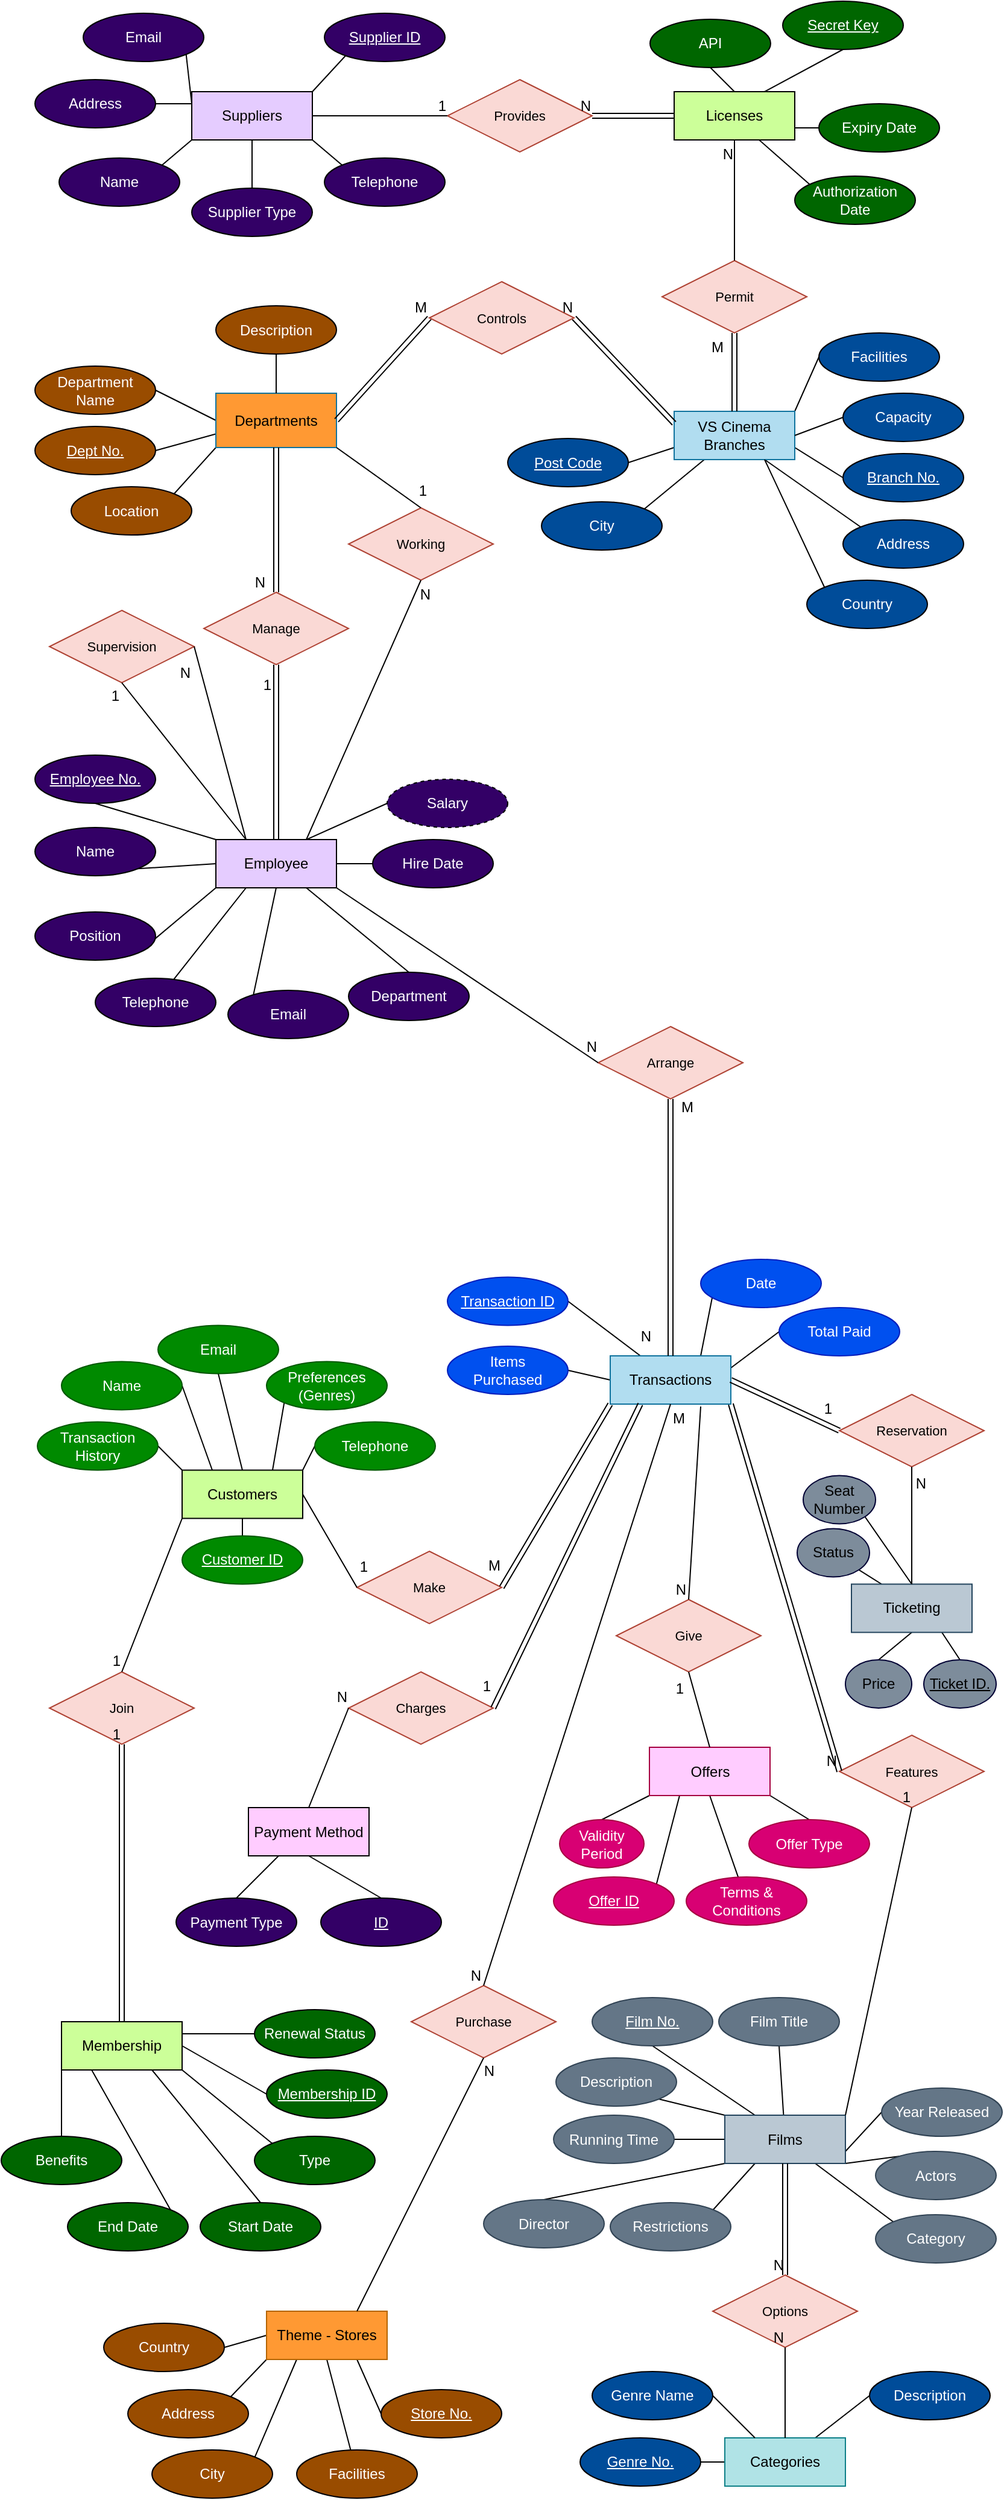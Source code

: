 <mxfile version="23.1.5" type="device">
  <diagram id="1ie4kI88ew0-H1G2MR_T" name="Page-1">
    <mxGraphModel dx="4210" dy="1098" grid="1" gridSize="10" guides="1" tooltips="1" connect="1" arrows="1" fold="1" page="1" pageScale="1" pageWidth="850" pageHeight="1100" math="0" shadow="0">
      <root>
        <mxCell id="0" />
        <mxCell id="1" parent="0" />
        <mxCell id="BwEoltWDEDMI9O7-S3fw-11" style="edgeStyle=none;shape=connector;rounded=0;orthogonalLoop=1;jettySize=auto;html=1;exitX=0;exitY=0.25;exitDx=0;exitDy=0;entryX=1;entryY=0.5;entryDx=0;entryDy=0;labelBackgroundColor=default;strokeColor=default;align=center;verticalAlign=middle;fontFamily=Helvetica;fontSize=11;fontColor=#FFFFFF;endArrow=none;" parent="1" source="Y-LkQrVHgWmDQBg6I4oN-1" target="Y-LkQrVHgWmDQBg6I4oN-38" edge="1">
          <mxGeometry relative="1" as="geometry" />
        </mxCell>
        <mxCell id="BwEoltWDEDMI9O7-S3fw-12" style="edgeStyle=none;shape=connector;rounded=0;orthogonalLoop=1;jettySize=auto;html=1;exitX=0;exitY=1;exitDx=0;exitDy=0;entryX=1;entryY=0;entryDx=0;entryDy=0;labelBackgroundColor=default;strokeColor=default;align=center;verticalAlign=middle;fontFamily=Helvetica;fontSize=11;fontColor=#FFFFFF;endArrow=none;" parent="1" source="Y-LkQrVHgWmDQBg6I4oN-1" target="Y-LkQrVHgWmDQBg6I4oN-37" edge="1">
          <mxGeometry relative="1" as="geometry" />
        </mxCell>
        <mxCell id="BwEoltWDEDMI9O7-S3fw-13" style="edgeStyle=none;shape=connector;rounded=0;orthogonalLoop=1;jettySize=auto;html=1;exitX=1;exitY=0;exitDx=0;exitDy=0;entryX=0.5;entryY=0;entryDx=0;entryDy=0;labelBackgroundColor=default;strokeColor=default;align=center;verticalAlign=middle;fontFamily=Helvetica;fontSize=11;fontColor=#FFFFFF;endArrow=none;" parent="1" source="Y-LkQrVHgWmDQBg6I4oN-1" target="Y-LkQrVHgWmDQBg6I4oN-19" edge="1">
          <mxGeometry relative="1" as="geometry" />
        </mxCell>
        <mxCell id="BwEoltWDEDMI9O7-S3fw-14" style="edgeStyle=none;shape=connector;rounded=0;orthogonalLoop=1;jettySize=auto;html=1;exitX=1;exitY=1;exitDx=0;exitDy=0;entryX=0;entryY=0;entryDx=0;entryDy=0;labelBackgroundColor=default;strokeColor=default;align=center;verticalAlign=middle;fontFamily=Helvetica;fontSize=11;fontColor=#FFFFFF;endArrow=none;" parent="1" source="Y-LkQrVHgWmDQBg6I4oN-1" target="Y-LkQrVHgWmDQBg6I4oN-40" edge="1">
          <mxGeometry relative="1" as="geometry" />
        </mxCell>
        <mxCell id="Y-LkQrVHgWmDQBg6I4oN-1" value="Suppliers" style="whiteSpace=wrap;html=1;align=center;fillColor=#E5CCFF;fontColor=default;" parent="1" vertex="1">
          <mxGeometry x="-1532" y="160" width="100" height="40" as="geometry" />
        </mxCell>
        <mxCell id="BwEoltWDEDMI9O7-S3fw-58" style="edgeStyle=none;shape=connector;rounded=0;orthogonalLoop=1;jettySize=auto;html=1;exitX=1;exitY=0.25;exitDx=0;exitDy=0;entryX=0;entryY=0.5;entryDx=0;entryDy=0;labelBackgroundColor=default;strokeColor=default;align=center;verticalAlign=middle;fontFamily=Helvetica;fontSize=11;fontColor=#FFFFFF;endArrow=none;" parent="1" source="Y-LkQrVHgWmDQBg6I4oN-6" target="Y-LkQrVHgWmDQBg6I4oN-58" edge="1">
          <mxGeometry relative="1" as="geometry" />
        </mxCell>
        <mxCell id="BwEoltWDEDMI9O7-S3fw-59" style="edgeStyle=none;shape=connector;rounded=0;orthogonalLoop=1;jettySize=auto;html=1;exitX=1;exitY=0.5;exitDx=0;exitDy=0;entryX=0;entryY=0.5;entryDx=0;entryDy=0;labelBackgroundColor=default;strokeColor=default;align=center;verticalAlign=middle;fontFamily=Helvetica;fontSize=11;fontColor=#FFFFFF;endArrow=none;" parent="1" source="Y-LkQrVHgWmDQBg6I4oN-6" target="Y-LkQrVHgWmDQBg6I4oN-23" edge="1">
          <mxGeometry relative="1" as="geometry" />
        </mxCell>
        <mxCell id="BwEoltWDEDMI9O7-S3fw-61" style="edgeStyle=none;shape=connector;rounded=0;orthogonalLoop=1;jettySize=auto;html=1;exitX=1;exitY=1;exitDx=0;exitDy=0;entryX=0;entryY=0;entryDx=0;entryDy=0;labelBackgroundColor=default;strokeColor=default;align=center;verticalAlign=middle;fontFamily=Helvetica;fontSize=11;fontColor=#FFFFFF;endArrow=none;" parent="1" source="Y-LkQrVHgWmDQBg6I4oN-6" target="Y-LkQrVHgWmDQBg6I4oN-54" edge="1">
          <mxGeometry relative="1" as="geometry" />
        </mxCell>
        <mxCell id="BwEoltWDEDMI9O7-S3fw-62" style="edgeStyle=none;shape=connector;rounded=0;orthogonalLoop=1;jettySize=auto;html=1;exitX=0;exitY=1;exitDx=0;exitDy=0;entryX=0.5;entryY=0;entryDx=0;entryDy=0;labelBackgroundColor=default;strokeColor=default;align=center;verticalAlign=middle;fontFamily=Helvetica;fontSize=11;fontColor=#FFFFFF;endArrow=none;" parent="1" source="Y-LkQrVHgWmDQBg6I4oN-6" target="Y-LkQrVHgWmDQBg6I4oN-55" edge="1">
          <mxGeometry relative="1" as="geometry" />
        </mxCell>
        <mxCell id="BwEoltWDEDMI9O7-S3fw-65" style="edgeStyle=none;shape=connector;rounded=0;orthogonalLoop=1;jettySize=auto;html=1;exitX=0.25;exitY=1;exitDx=0;exitDy=0;entryX=1;entryY=0;entryDx=0;entryDy=0;labelBackgroundColor=default;strokeColor=default;align=center;verticalAlign=middle;fontFamily=Helvetica;fontSize=11;fontColor=#FFFFFF;endArrow=none;" parent="1" source="Y-LkQrVHgWmDQBg6I4oN-6" target="Y-LkQrVHgWmDQBg6I4oN-57" edge="1">
          <mxGeometry relative="1" as="geometry" />
        </mxCell>
        <mxCell id="Y-LkQrVHgWmDQBg6I4oN-6" value="Membership" style="whiteSpace=wrap;html=1;align=center;fontColor=default;fillColor=#CCFF99;" parent="1" vertex="1">
          <mxGeometry x="-1640" y="1760" width="100" height="40" as="geometry" />
        </mxCell>
        <mxCell id="BwEoltWDEDMI9O7-S3fw-73" style="edgeStyle=none;shape=connector;rounded=0;orthogonalLoop=1;jettySize=auto;html=1;exitX=0.25;exitY=1;exitDx=0;exitDy=0;entryX=1;entryY=0;entryDx=0;entryDy=0;labelBackgroundColor=default;strokeColor=default;align=center;verticalAlign=middle;fontFamily=Helvetica;fontSize=11;fontColor=#FFFFFF;endArrow=none;" parent="1" source="Y-LkQrVHgWmDQBg6I4oN-7" target="Y-LkQrVHgWmDQBg6I4oN-63" edge="1">
          <mxGeometry relative="1" as="geometry" />
        </mxCell>
        <mxCell id="BwEoltWDEDMI9O7-S3fw-74" style="edgeStyle=none;shape=connector;rounded=0;orthogonalLoop=1;jettySize=auto;html=1;exitX=0;exitY=1;exitDx=0;exitDy=0;entryX=0.5;entryY=0;entryDx=0;entryDy=0;labelBackgroundColor=default;strokeColor=default;align=center;verticalAlign=middle;fontFamily=Helvetica;fontSize=11;fontColor=#FFFFFF;endArrow=none;" parent="1" source="Y-LkQrVHgWmDQBg6I4oN-7" target="Y-LkQrVHgWmDQBg6I4oN-62" edge="1">
          <mxGeometry relative="1" as="geometry" />
        </mxCell>
        <mxCell id="BwEoltWDEDMI9O7-S3fw-75" style="edgeStyle=none;shape=connector;rounded=0;orthogonalLoop=1;jettySize=auto;html=1;exitX=0.5;exitY=1;exitDx=0;exitDy=0;labelBackgroundColor=default;strokeColor=default;align=center;verticalAlign=middle;fontFamily=Helvetica;fontSize=11;fontColor=#FFFFFF;endArrow=none;" parent="1" source="Y-LkQrVHgWmDQBg6I4oN-7" target="Y-LkQrVHgWmDQBg6I4oN-61" edge="1">
          <mxGeometry relative="1" as="geometry" />
        </mxCell>
        <mxCell id="BwEoltWDEDMI9O7-S3fw-76" style="edgeStyle=none;shape=connector;rounded=0;orthogonalLoop=1;jettySize=auto;html=1;exitX=1;exitY=1;exitDx=0;exitDy=0;entryX=0.5;entryY=0;entryDx=0;entryDy=0;labelBackgroundColor=default;strokeColor=default;align=center;verticalAlign=middle;fontFamily=Helvetica;fontSize=11;fontColor=#FFFFFF;endArrow=none;" parent="1" source="Y-LkQrVHgWmDQBg6I4oN-7" target="Y-LkQrVHgWmDQBg6I4oN-60" edge="1">
          <mxGeometry relative="1" as="geometry" />
        </mxCell>
        <mxCell id="Y-LkQrVHgWmDQBg6I4oN-7" value="Offers" style="whiteSpace=wrap;html=1;align=center;fontColor=default;fillColor=#FFCCFF;strokeColor=#A50040;" parent="1" vertex="1">
          <mxGeometry x="-1152.5" y="1532.5" width="100" height="40" as="geometry" />
        </mxCell>
        <mxCell id="BwEoltWDEDMI9O7-S3fw-42" style="edgeStyle=none;shape=connector;rounded=0;orthogonalLoop=1;jettySize=auto;html=1;exitX=0.5;exitY=1;exitDx=0;exitDy=0;entryX=0.5;entryY=0;entryDx=0;entryDy=0;labelBackgroundColor=default;strokeColor=default;align=center;verticalAlign=middle;fontFamily=Helvetica;fontSize=11;fontColor=#FFFFFF;endArrow=none;" parent="1" source="Y-LkQrVHgWmDQBg6I4oN-8" target="Y-LkQrVHgWmDQBg6I4oN-25" edge="1">
          <mxGeometry relative="1" as="geometry" />
        </mxCell>
        <mxCell id="BwEoltWDEDMI9O7-S3fw-44" style="edgeStyle=none;shape=connector;rounded=0;orthogonalLoop=1;jettySize=auto;html=1;exitX=1;exitY=0;exitDx=0;exitDy=0;entryX=0;entryY=0.5;entryDx=0;entryDy=0;labelBackgroundColor=default;strokeColor=default;align=center;verticalAlign=middle;fontFamily=Helvetica;fontSize=11;fontColor=#FFFFFF;endArrow=none;" parent="1" source="Y-LkQrVHgWmDQBg6I4oN-8" target="Y-LkQrVHgWmDQBg6I4oN-66" edge="1">
          <mxGeometry relative="1" as="geometry" />
        </mxCell>
        <mxCell id="BwEoltWDEDMI9O7-S3fw-45" style="edgeStyle=none;shape=connector;rounded=0;orthogonalLoop=1;jettySize=auto;html=1;exitX=0.75;exitY=0;exitDx=0;exitDy=0;entryX=0;entryY=1;entryDx=0;entryDy=0;labelBackgroundColor=default;strokeColor=default;align=center;verticalAlign=middle;fontFamily=Helvetica;fontSize=11;fontColor=#FFFFFF;endArrow=none;" parent="1" source="Y-LkQrVHgWmDQBg6I4oN-8" target="Y-LkQrVHgWmDQBg6I4oN-69" edge="1">
          <mxGeometry relative="1" as="geometry" />
        </mxCell>
        <mxCell id="BwEoltWDEDMI9O7-S3fw-46" style="edgeStyle=none;shape=connector;rounded=0;orthogonalLoop=1;jettySize=auto;html=1;exitX=0.5;exitY=0;exitDx=0;exitDy=0;entryX=0.5;entryY=1;entryDx=0;entryDy=0;labelBackgroundColor=default;strokeColor=default;align=center;verticalAlign=middle;fontFamily=Helvetica;fontSize=11;fontColor=#FFFFFF;endArrow=none;" parent="1" source="Y-LkQrVHgWmDQBg6I4oN-8" target="Y-LkQrVHgWmDQBg6I4oN-65" edge="1">
          <mxGeometry relative="1" as="geometry" />
        </mxCell>
        <mxCell id="BwEoltWDEDMI9O7-S3fw-47" style="edgeStyle=none;shape=connector;rounded=0;orthogonalLoop=1;jettySize=auto;html=1;exitX=0.25;exitY=0;exitDx=0;exitDy=0;entryX=1;entryY=0.5;entryDx=0;entryDy=0;labelBackgroundColor=default;strokeColor=default;align=center;verticalAlign=middle;fontFamily=Helvetica;fontSize=11;fontColor=#FFFFFF;endArrow=none;" parent="1" source="Y-LkQrVHgWmDQBg6I4oN-8" target="Y-LkQrVHgWmDQBg6I4oN-64" edge="1">
          <mxGeometry relative="1" as="geometry" />
        </mxCell>
        <mxCell id="BwEoltWDEDMI9O7-S3fw-48" style="edgeStyle=none;shape=connector;rounded=0;orthogonalLoop=1;jettySize=auto;html=1;exitX=0;exitY=0;exitDx=0;exitDy=0;entryX=1;entryY=0.5;entryDx=0;entryDy=0;labelBackgroundColor=default;strokeColor=default;align=center;verticalAlign=middle;fontFamily=Helvetica;fontSize=11;fontColor=#FFFFFF;endArrow=none;" parent="1" source="Y-LkQrVHgWmDQBg6I4oN-8" target="Y-LkQrVHgWmDQBg6I4oN-68" edge="1">
          <mxGeometry relative="1" as="geometry" />
        </mxCell>
        <mxCell id="Y-LkQrVHgWmDQBg6I4oN-8" value="Customers" style="whiteSpace=wrap;html=1;align=center;fontColor=default;fillColor=#CCFF99;" parent="1" vertex="1">
          <mxGeometry x="-1540" y="1302.75" width="100" height="40" as="geometry" />
        </mxCell>
        <mxCell id="BwEoltWDEDMI9O7-S3fw-37" style="edgeStyle=none;shape=connector;rounded=0;orthogonalLoop=1;jettySize=auto;html=1;exitX=0.75;exitY=0;exitDx=0;exitDy=0;entryX=0;entryY=0;entryDx=0;entryDy=0;labelBackgroundColor=default;strokeColor=default;align=center;verticalAlign=middle;fontFamily=Helvetica;fontSize=11;fontColor=#FFFFFF;endArrow=none;" parent="1" source="Y-LkQrVHgWmDQBg6I4oN-9" target="Y-LkQrVHgWmDQBg6I4oN-71" edge="1">
          <mxGeometry relative="1" as="geometry" />
        </mxCell>
        <mxCell id="BwEoltWDEDMI9O7-S3fw-38" style="edgeStyle=none;shape=connector;rounded=0;orthogonalLoop=1;jettySize=auto;html=1;exitX=1;exitY=0.25;exitDx=0;exitDy=0;entryX=0;entryY=0.5;entryDx=0;entryDy=0;labelBackgroundColor=default;strokeColor=default;align=center;verticalAlign=middle;fontFamily=Helvetica;fontSize=11;fontColor=#FFFFFF;endArrow=none;" parent="1" source="Y-LkQrVHgWmDQBg6I4oN-9" target="Y-LkQrVHgWmDQBg6I4oN-73" edge="1">
          <mxGeometry relative="1" as="geometry" />
        </mxCell>
        <mxCell id="BwEoltWDEDMI9O7-S3fw-39" style="edgeStyle=none;shape=connector;rounded=0;orthogonalLoop=1;jettySize=auto;html=1;exitX=0.25;exitY=0;exitDx=0;exitDy=0;entryX=1;entryY=0.5;entryDx=0;entryDy=0;labelBackgroundColor=default;strokeColor=default;align=center;verticalAlign=middle;fontFamily=Helvetica;fontSize=11;fontColor=#FFFFFF;endArrow=none;" parent="1" source="Y-LkQrVHgWmDQBg6I4oN-9" target="Y-LkQrVHgWmDQBg6I4oN-26" edge="1">
          <mxGeometry relative="1" as="geometry" />
        </mxCell>
        <mxCell id="BwEoltWDEDMI9O7-S3fw-40" style="edgeStyle=none;shape=connector;rounded=0;orthogonalLoop=1;jettySize=auto;html=1;entryX=1;entryY=0.5;entryDx=0;entryDy=0;labelBackgroundColor=default;strokeColor=default;align=center;verticalAlign=middle;fontFamily=Helvetica;fontSize=11;fontColor=#FFFFFF;endArrow=none;exitX=0;exitY=0.5;exitDx=0;exitDy=0;" parent="1" source="Y-LkQrVHgWmDQBg6I4oN-9" target="Y-LkQrVHgWmDQBg6I4oN-72" edge="1">
          <mxGeometry relative="1" as="geometry">
            <mxPoint x="-1215" y="1577.5" as="sourcePoint" />
          </mxGeometry>
        </mxCell>
        <mxCell id="Y-LkQrVHgWmDQBg6I4oN-9" value="Transactions" style="whiteSpace=wrap;html=1;align=center;fillColor=#b1ddf0;strokeColor=#10739e;" parent="1" vertex="1">
          <mxGeometry x="-1185" y="1208" width="100" height="40" as="geometry" />
        </mxCell>
        <mxCell id="BwEoltWDEDMI9O7-S3fw-114" style="edgeStyle=none;shape=connector;rounded=0;orthogonalLoop=1;jettySize=auto;html=1;exitX=0;exitY=1;exitDx=0;exitDy=0;entryX=1;entryY=1;entryDx=0;entryDy=0;labelBackgroundColor=default;strokeColor=default;align=center;verticalAlign=middle;fontFamily=Helvetica;fontSize=11;fontColor=#FFFFFF;endArrow=none;" parent="1" source="Y-LkQrVHgWmDQBg6I4oN-10" target="Y-LkQrVHgWmDQBg6I4oN-76" edge="1">
          <mxGeometry relative="1" as="geometry" />
        </mxCell>
        <mxCell id="BwEoltWDEDMI9O7-S3fw-115" style="edgeStyle=none;shape=connector;rounded=0;orthogonalLoop=1;jettySize=auto;html=1;exitX=0;exitY=0.5;exitDx=0;exitDy=0;entryX=1;entryY=1;entryDx=0;entryDy=0;labelBackgroundColor=default;strokeColor=default;align=center;verticalAlign=middle;fontFamily=Helvetica;fontSize=11;fontColor=#FFFFFF;endArrow=none;" parent="1" source="Y-LkQrVHgWmDQBg6I4oN-10" target="Y-LkQrVHgWmDQBg6I4oN-75" edge="1">
          <mxGeometry relative="1" as="geometry" />
        </mxCell>
        <mxCell id="BwEoltWDEDMI9O7-S3fw-116" style="edgeStyle=none;shape=connector;rounded=0;orthogonalLoop=1;jettySize=auto;html=1;exitX=0;exitY=0;exitDx=0;exitDy=0;entryX=0.5;entryY=1;entryDx=0;entryDy=0;labelBackgroundColor=default;strokeColor=default;align=center;verticalAlign=middle;fontFamily=Helvetica;fontSize=11;fontColor=#FFFFFF;endArrow=none;" parent="1" source="Y-LkQrVHgWmDQBg6I4oN-10" target="biQodX1SEKOZoz9GVlzy-99" edge="1">
          <mxGeometry relative="1" as="geometry">
            <mxPoint x="-1602" y="750" as="targetPoint" />
          </mxGeometry>
        </mxCell>
        <mxCell id="BwEoltWDEDMI9O7-S3fw-119" style="edgeStyle=none;shape=connector;rounded=0;orthogonalLoop=1;jettySize=auto;html=1;exitX=1;exitY=0.5;exitDx=0;exitDy=0;entryX=0;entryY=0.5;entryDx=0;entryDy=0;labelBackgroundColor=default;strokeColor=default;align=center;verticalAlign=middle;fontFamily=Helvetica;fontSize=11;fontColor=#FFFFFF;endArrow=none;" parent="1" source="Y-LkQrVHgWmDQBg6I4oN-10" target="Y-LkQrVHgWmDQBg6I4oN-78" edge="1">
          <mxGeometry relative="1" as="geometry" />
        </mxCell>
        <mxCell id="BwEoltWDEDMI9O7-S3fw-120" style="edgeStyle=none;shape=connector;rounded=0;orthogonalLoop=1;jettySize=auto;html=1;exitX=0.75;exitY=1;exitDx=0;exitDy=0;entryX=0.5;entryY=0;entryDx=0;entryDy=0;labelBackgroundColor=default;strokeColor=default;align=center;verticalAlign=middle;fontFamily=Helvetica;fontSize=11;fontColor=#FFFFFF;endArrow=none;" parent="1" source="Y-LkQrVHgWmDQBg6I4oN-10" target="Y-LkQrVHgWmDQBg6I4oN-77" edge="1">
          <mxGeometry relative="1" as="geometry" />
        </mxCell>
        <mxCell id="BwEoltWDEDMI9O7-S3fw-121" style="edgeStyle=none;shape=connector;rounded=0;orthogonalLoop=1;jettySize=auto;html=1;exitX=0.25;exitY=1;exitDx=0;exitDy=0;labelBackgroundColor=default;strokeColor=default;align=center;verticalAlign=middle;fontFamily=Helvetica;fontSize=11;fontColor=#FFFFFF;endArrow=none;" parent="1" source="Y-LkQrVHgWmDQBg6I4oN-10" target="Y-LkQrVHgWmDQBg6I4oN-80" edge="1">
          <mxGeometry relative="1" as="geometry">
            <mxPoint x="-1422" y="860" as="targetPoint" />
          </mxGeometry>
        </mxCell>
        <mxCell id="Y-LkQrVHgWmDQBg6I4oN-10" value="Employee" style="whiteSpace=wrap;html=1;align=center;fontColor=default;fillColor=#E5CCFF;" parent="1" vertex="1">
          <mxGeometry x="-1512" y="780" width="100" height="40" as="geometry" />
        </mxCell>
        <mxCell id="BwEoltWDEDMI9O7-S3fw-19" style="edgeStyle=none;shape=connector;rounded=0;orthogonalLoop=1;jettySize=auto;html=1;exitX=0;exitY=0.5;exitDx=0;exitDy=0;entryX=1;entryY=0.5;entryDx=0;entryDy=0;labelBackgroundColor=default;strokeColor=default;align=center;verticalAlign=middle;fontFamily=Helvetica;fontSize=11;fontColor=#FFFFFF;endArrow=none;" parent="1" source="Y-LkQrVHgWmDQBg6I4oN-11" target="Y-LkQrVHgWmDQBg6I4oN-86" edge="1">
          <mxGeometry relative="1" as="geometry">
            <Array as="points" />
          </mxGeometry>
        </mxCell>
        <mxCell id="BwEoltWDEDMI9O7-S3fw-20" style="edgeStyle=none;shape=connector;rounded=0;orthogonalLoop=1;jettySize=auto;html=1;exitX=0;exitY=0;exitDx=0;exitDy=0;entryX=1;entryY=1;entryDx=0;entryDy=0;labelBackgroundColor=default;strokeColor=default;align=center;verticalAlign=middle;fontFamily=Helvetica;fontSize=11;fontColor=#FFFFFF;endArrow=none;" parent="1" source="Y-LkQrVHgWmDQBg6I4oN-11" target="Y-LkQrVHgWmDQBg6I4oN-85" edge="1">
          <mxGeometry relative="1" as="geometry">
            <Array as="points" />
          </mxGeometry>
        </mxCell>
        <mxCell id="BwEoltWDEDMI9O7-S3fw-21" style="edgeStyle=none;shape=connector;rounded=0;orthogonalLoop=1;jettySize=auto;html=1;exitX=0.25;exitY=0;exitDx=0;exitDy=0;entryX=0.5;entryY=1;entryDx=0;entryDy=0;labelBackgroundColor=default;strokeColor=default;align=center;verticalAlign=middle;fontFamily=Helvetica;fontSize=11;fontColor=#FFFFFF;endArrow=none;" parent="1" source="Y-LkQrVHgWmDQBg6I4oN-11" target="Y-LkQrVHgWmDQBg6I4oN-28" edge="1">
          <mxGeometry relative="1" as="geometry" />
        </mxCell>
        <mxCell id="BwEoltWDEDMI9O7-S3fw-22" style="edgeStyle=none;shape=connector;rounded=0;orthogonalLoop=1;jettySize=auto;html=1;entryX=0.5;entryY=1;entryDx=0;entryDy=0;labelBackgroundColor=default;strokeColor=default;align=center;verticalAlign=middle;fontFamily=Helvetica;fontSize=11;fontColor=#FFFFFF;endArrow=none;" parent="1" source="Y-LkQrVHgWmDQBg6I4oN-11" target="Y-LkQrVHgWmDQBg6I4oN-82" edge="1">
          <mxGeometry relative="1" as="geometry" />
        </mxCell>
        <mxCell id="BwEoltWDEDMI9O7-S3fw-23" style="edgeStyle=none;shape=connector;rounded=0;orthogonalLoop=1;jettySize=auto;html=1;exitX=1;exitY=0.75;exitDx=0;exitDy=0;entryX=0;entryY=0.5;entryDx=0;entryDy=0;labelBackgroundColor=default;strokeColor=default;align=center;verticalAlign=middle;fontFamily=Helvetica;fontSize=11;fontColor=#FFFFFF;endArrow=none;" parent="1" source="Y-LkQrVHgWmDQBg6I4oN-11" target="Y-LkQrVHgWmDQBg6I4oN-87" edge="1">
          <mxGeometry relative="1" as="geometry" />
        </mxCell>
        <mxCell id="BwEoltWDEDMI9O7-S3fw-25" style="edgeStyle=none;shape=connector;rounded=0;orthogonalLoop=1;jettySize=auto;html=1;exitX=0;exitY=1;exitDx=0;exitDy=0;entryX=0.5;entryY=0;entryDx=0;entryDy=0;labelBackgroundColor=default;strokeColor=default;align=center;verticalAlign=middle;fontFamily=Helvetica;fontSize=11;fontColor=#FFFFFF;endArrow=none;" parent="1" source="Y-LkQrVHgWmDQBg6I4oN-11" target="Y-LkQrVHgWmDQBg6I4oN-88" edge="1">
          <mxGeometry relative="1" as="geometry" />
        </mxCell>
        <mxCell id="BwEoltWDEDMI9O7-S3fw-26" style="edgeStyle=none;shape=connector;rounded=0;orthogonalLoop=1;jettySize=auto;html=1;exitX=1;exitY=1;exitDx=0;exitDy=0;entryX=0.5;entryY=0;entryDx=0;entryDy=0;labelBackgroundColor=default;strokeColor=default;align=center;verticalAlign=middle;fontFamily=Helvetica;fontSize=11;fontColor=#FFFFFF;endArrow=none;" parent="1" source="Y-LkQrVHgWmDQBg6I4oN-11" target="Y-LkQrVHgWmDQBg6I4oN-89" edge="1">
          <mxGeometry relative="1" as="geometry" />
        </mxCell>
        <mxCell id="BwEoltWDEDMI9O7-S3fw-27" style="edgeStyle=none;shape=connector;rounded=0;orthogonalLoop=1;jettySize=auto;html=1;exitX=0.75;exitY=1;exitDx=0;exitDy=0;entryX=0;entryY=0;entryDx=0;entryDy=0;labelBackgroundColor=default;strokeColor=default;align=center;verticalAlign=middle;fontFamily=Helvetica;fontSize=11;fontColor=#FFFFFF;endArrow=none;" parent="1" source="Y-LkQrVHgWmDQBg6I4oN-11" target="Y-LkQrVHgWmDQBg6I4oN-90" edge="1">
          <mxGeometry relative="1" as="geometry" />
        </mxCell>
        <mxCell id="BwEoltWDEDMI9O7-S3fw-28" style="edgeStyle=none;shape=connector;rounded=0;orthogonalLoop=1;jettySize=auto;html=1;exitX=0.25;exitY=1;exitDx=0;exitDy=0;entryX=1;entryY=0;entryDx=0;entryDy=0;labelBackgroundColor=default;strokeColor=default;align=center;verticalAlign=middle;fontFamily=Helvetica;fontSize=11;fontColor=#FFFFFF;endArrow=none;" parent="1" source="Y-LkQrVHgWmDQBg6I4oN-11" target="Y-LkQrVHgWmDQBg6I4oN-91" edge="1">
          <mxGeometry relative="1" as="geometry" />
        </mxCell>
        <mxCell id="Y-LkQrVHgWmDQBg6I4oN-11" value="Films" style="whiteSpace=wrap;html=1;align=center;fillColor=#bac8d3;strokeColor=#23445d;" parent="1" vertex="1">
          <mxGeometry x="-1090" y="1837.5" width="100" height="40" as="geometry" />
        </mxCell>
        <mxCell id="BwEoltWDEDMI9O7-S3fw-15" style="edgeStyle=none;shape=connector;rounded=0;orthogonalLoop=1;jettySize=auto;html=1;exitX=1;exitY=0.75;exitDx=0;exitDy=0;entryX=1;entryY=0.5;entryDx=0;entryDy=0;labelBackgroundColor=default;strokeColor=default;align=center;verticalAlign=middle;fontFamily=Helvetica;fontSize=11;fontColor=#FFFFFF;endArrow=none;" parent="1" source="Y-LkQrVHgWmDQBg6I4oN-12" target="Y-LkQrVHgWmDQBg6I4oN-95" edge="1">
          <mxGeometry relative="1" as="geometry" />
        </mxCell>
        <mxCell id="BwEoltWDEDMI9O7-S3fw-16" style="edgeStyle=none;shape=connector;rounded=0;orthogonalLoop=1;jettySize=auto;html=1;exitX=0.5;exitY=0;exitDx=0;exitDy=0;entryX=0.5;entryY=1;entryDx=0;entryDy=0;labelBackgroundColor=default;strokeColor=default;align=center;verticalAlign=middle;fontFamily=Helvetica;fontSize=11;fontColor=#FFFFFF;endArrow=none;" parent="1" source="Y-LkQrVHgWmDQBg6I4oN-12" target="Y-LkQrVHgWmDQBg6I4oN-93" edge="1">
          <mxGeometry relative="1" as="geometry" />
        </mxCell>
        <mxCell id="BwEoltWDEDMI9O7-S3fw-17" style="edgeStyle=none;shape=connector;rounded=0;orthogonalLoop=1;jettySize=auto;html=1;exitX=0.75;exitY=0;exitDx=0;exitDy=0;entryX=0.5;entryY=1;entryDx=0;entryDy=0;labelBackgroundColor=default;strokeColor=default;align=center;verticalAlign=middle;fontFamily=Helvetica;fontSize=11;fontColor=#FFFFFF;endArrow=none;" parent="1" source="Y-LkQrVHgWmDQBg6I4oN-12" target="Y-LkQrVHgWmDQBg6I4oN-29" edge="1">
          <mxGeometry relative="1" as="geometry" />
        </mxCell>
        <mxCell id="BwEoltWDEDMI9O7-S3fw-18" style="edgeStyle=none;shape=connector;rounded=0;orthogonalLoop=1;jettySize=auto;html=1;exitX=0.25;exitY=0;exitDx=0;exitDy=0;entryX=0.5;entryY=1;entryDx=0;entryDy=0;labelBackgroundColor=default;strokeColor=default;align=center;verticalAlign=middle;fontFamily=Helvetica;fontSize=11;fontColor=#FFFFFF;endArrow=none;" parent="1" source="Y-LkQrVHgWmDQBg6I4oN-12" target="Y-LkQrVHgWmDQBg6I4oN-94" edge="1">
          <mxGeometry relative="1" as="geometry">
            <Array as="points" />
          </mxGeometry>
        </mxCell>
        <mxCell id="Y-LkQrVHgWmDQBg6I4oN-12" value="Licenses" style="whiteSpace=wrap;html=1;align=center;fillColor=#CCFF99;fontColor=default;" parent="1" vertex="1">
          <mxGeometry x="-1132" y="160" width="100" height="40" as="geometry" />
        </mxCell>
        <mxCell id="BwEoltWDEDMI9O7-S3fw-29" style="edgeStyle=none;shape=connector;rounded=0;orthogonalLoop=1;jettySize=auto;html=1;exitX=0;exitY=0.5;exitDx=0;exitDy=0;entryX=1;entryY=0.5;entryDx=0;entryDy=0;labelBackgroundColor=default;strokeColor=default;align=center;verticalAlign=middle;fontFamily=Helvetica;fontSize=11;fontColor=#FFFFFF;endArrow=none;" parent="1" source="Y-LkQrVHgWmDQBg6I4oN-13" target="Y-LkQrVHgWmDQBg6I4oN-30" edge="1">
          <mxGeometry relative="1" as="geometry" />
        </mxCell>
        <mxCell id="BwEoltWDEDMI9O7-S3fw-31" style="edgeStyle=none;shape=connector;rounded=0;orthogonalLoop=1;jettySize=auto;html=1;exitX=0.75;exitY=0;exitDx=0;exitDy=0;entryX=0;entryY=0.5;entryDx=0;entryDy=0;labelBackgroundColor=default;strokeColor=default;align=center;verticalAlign=middle;fontFamily=Helvetica;fontSize=11;fontColor=#FFFFFF;endArrow=none;" parent="1" source="Y-LkQrVHgWmDQBg6I4oN-13" target="Y-LkQrVHgWmDQBg6I4oN-96" edge="1">
          <mxGeometry relative="1" as="geometry" />
        </mxCell>
        <mxCell id="Y-LkQrVHgWmDQBg6I4oN-13" value="Categories" style="whiteSpace=wrap;html=1;align=center;fillColor=#b0e3e6;strokeColor=#0e8088;" parent="1" vertex="1">
          <mxGeometry x="-1090" y="2105" width="100" height="40" as="geometry" />
        </mxCell>
        <mxCell id="BwEoltWDEDMI9O7-S3fw-101" style="edgeStyle=none;shape=connector;rounded=0;orthogonalLoop=1;jettySize=auto;html=1;exitX=0;exitY=0.75;exitDx=0;exitDy=0;entryX=1;entryY=0.5;entryDx=0;entryDy=0;labelBackgroundColor=default;strokeColor=default;align=center;verticalAlign=middle;fontFamily=Helvetica;fontSize=11;fontColor=#FFFFFF;endArrow=none;" parent="1" source="Y-LkQrVHgWmDQBg6I4oN-14" target="zNO-vaTu2o3wKGik7Tly-1" edge="1">
          <mxGeometry relative="1" as="geometry">
            <mxPoint x="-1157" y="467.5" as="targetPoint" />
          </mxGeometry>
        </mxCell>
        <mxCell id="BwEoltWDEDMI9O7-S3fw-102" style="edgeStyle=none;shape=connector;rounded=0;orthogonalLoop=1;jettySize=auto;html=1;exitX=1;exitY=0.75;exitDx=0;exitDy=0;entryX=0;entryY=0.5;entryDx=0;entryDy=0;labelBackgroundColor=default;strokeColor=default;align=center;verticalAlign=middle;fontFamily=Helvetica;fontSize=11;fontColor=#FFFFFF;endArrow=none;" parent="1" source="Y-LkQrVHgWmDQBg6I4oN-14" target="Y-LkQrVHgWmDQBg6I4oN-115" edge="1">
          <mxGeometry relative="1" as="geometry" />
        </mxCell>
        <mxCell id="BwEoltWDEDMI9O7-S3fw-103" style="edgeStyle=none;shape=connector;rounded=0;orthogonalLoop=1;jettySize=auto;html=1;exitX=0.25;exitY=1;exitDx=0;exitDy=0;entryX=1;entryY=0;entryDx=0;entryDy=0;labelBackgroundColor=default;strokeColor=default;align=center;verticalAlign=middle;fontFamily=Helvetica;fontSize=11;fontColor=#FFFFFF;endArrow=none;" parent="1" source="Y-LkQrVHgWmDQBg6I4oN-14" target="Y-LkQrVHgWmDQBg6I4oN-100" edge="1">
          <mxGeometry relative="1" as="geometry" />
        </mxCell>
        <mxCell id="BwEoltWDEDMI9O7-S3fw-104" style="edgeStyle=none;shape=connector;rounded=0;orthogonalLoop=1;jettySize=auto;html=1;exitX=0.75;exitY=1;exitDx=0;exitDy=0;entryX=0;entryY=0;entryDx=0;entryDy=0;labelBackgroundColor=default;strokeColor=default;align=center;verticalAlign=middle;fontFamily=Helvetica;fontSize=11;fontColor=#FFFFFF;endArrow=none;" parent="1" source="Y-LkQrVHgWmDQBg6I4oN-14" target="Y-LkQrVHgWmDQBg6I4oN-99" edge="1">
          <mxGeometry relative="1" as="geometry" />
        </mxCell>
        <mxCell id="BwEoltWDEDMI9O7-S3fw-105" style="edgeStyle=none;shape=connector;rounded=0;orthogonalLoop=1;jettySize=auto;html=1;exitX=1;exitY=0;exitDx=0;exitDy=0;entryX=0;entryY=0.5;entryDx=0;entryDy=0;labelBackgroundColor=default;strokeColor=default;align=center;verticalAlign=middle;fontFamily=Helvetica;fontSize=11;fontColor=#FFFFFF;endArrow=none;" parent="1" source="Y-LkQrVHgWmDQBg6I4oN-14" target="Y-LkQrVHgWmDQBg6I4oN-102" edge="1">
          <mxGeometry relative="1" as="geometry" />
        </mxCell>
        <mxCell id="Y-LkQrVHgWmDQBg6I4oN-14" value="VS Cinema&lt;br&gt;Branches" style="whiteSpace=wrap;html=1;align=center;fillColor=#b1ddf0;strokeColor=#10739e;" parent="1" vertex="1">
          <mxGeometry x="-1132" y="425" width="100" height="40" as="geometry" />
        </mxCell>
        <mxCell id="BwEoltWDEDMI9O7-S3fw-52" style="edgeStyle=none;shape=connector;rounded=0;orthogonalLoop=1;jettySize=auto;html=1;exitX=0;exitY=1;exitDx=0;exitDy=0;entryX=1;entryY=0;entryDx=0;entryDy=0;labelBackgroundColor=default;strokeColor=default;align=center;verticalAlign=middle;fontFamily=Helvetica;fontSize=11;fontColor=#FFFFFF;endArrow=none;" parent="1" source="Y-LkQrVHgWmDQBg6I4oN-15" target="Y-LkQrVHgWmDQBg6I4oN-105" edge="1">
          <mxGeometry relative="1" as="geometry" />
        </mxCell>
        <mxCell id="BwEoltWDEDMI9O7-S3fw-53" style="edgeStyle=none;shape=connector;rounded=0;orthogonalLoop=1;jettySize=auto;html=1;exitX=0.25;exitY=1;exitDx=0;exitDy=0;entryX=1;entryY=0;entryDx=0;entryDy=0;labelBackgroundColor=default;strokeColor=default;align=center;verticalAlign=middle;fontFamily=Helvetica;fontSize=11;fontColor=#FFFFFF;endArrow=none;" parent="1" source="Y-LkQrVHgWmDQBg6I4oN-15" target="Y-LkQrVHgWmDQBg6I4oN-106" edge="1">
          <mxGeometry relative="1" as="geometry" />
        </mxCell>
        <mxCell id="BwEoltWDEDMI9O7-S3fw-54" style="edgeStyle=none;shape=connector;rounded=0;orthogonalLoop=1;jettySize=auto;html=1;exitX=0;exitY=0.5;exitDx=0;exitDy=0;entryX=1;entryY=0.5;entryDx=0;entryDy=0;labelBackgroundColor=default;strokeColor=default;align=center;verticalAlign=middle;fontFamily=Helvetica;fontSize=11;fontColor=#FFFFFF;endArrow=none;" parent="1" source="Y-LkQrVHgWmDQBg6I4oN-15" target="Y-LkQrVHgWmDQBg6I4oN-107" edge="1">
          <mxGeometry relative="1" as="geometry">
            <Array as="points" />
          </mxGeometry>
        </mxCell>
        <mxCell id="BwEoltWDEDMI9O7-S3fw-55" style="edgeStyle=none;shape=connector;rounded=0;orthogonalLoop=1;jettySize=auto;html=1;exitX=0.75;exitY=1;exitDx=0;exitDy=0;labelBackgroundColor=default;strokeColor=default;align=center;verticalAlign=middle;fontFamily=Helvetica;fontSize=11;fontColor=#FFFFFF;endArrow=none;entryX=0;entryY=0.5;entryDx=0;entryDy=0;" parent="1" source="Y-LkQrVHgWmDQBg6I4oN-15" target="Y-LkQrVHgWmDQBg6I4oN-32" edge="1">
          <mxGeometry relative="1" as="geometry">
            <mxPoint x="-1525" y="1980" as="targetPoint" />
          </mxGeometry>
        </mxCell>
        <mxCell id="BwEoltWDEDMI9O7-S3fw-56" style="edgeStyle=none;shape=connector;rounded=0;orthogonalLoop=1;jettySize=auto;html=1;exitX=0.5;exitY=1;exitDx=0;exitDy=0;labelBackgroundColor=default;strokeColor=default;align=center;verticalAlign=middle;fontFamily=Helvetica;fontSize=11;fontColor=#FFFFFF;endArrow=none;" parent="1" source="Y-LkQrVHgWmDQBg6I4oN-15" target="Y-LkQrVHgWmDQBg6I4oN-108" edge="1">
          <mxGeometry relative="1" as="geometry" />
        </mxCell>
        <mxCell id="Y-LkQrVHgWmDQBg6I4oN-15" value="Theme - Stores" style="whiteSpace=wrap;html=1;align=center;fillColor=#FF9933;strokeColor=#b46504;" parent="1" vertex="1">
          <mxGeometry x="-1470" y="2000" width="100" height="40" as="geometry" />
        </mxCell>
        <mxCell id="BwEoltWDEDMI9O7-S3fw-110" style="edgeStyle=none;shape=connector;rounded=0;orthogonalLoop=1;jettySize=auto;html=1;entryX=1;entryY=0.5;entryDx=0;entryDy=0;labelBackgroundColor=default;strokeColor=default;align=center;verticalAlign=middle;fontFamily=Helvetica;fontSize=11;fontColor=#FFFFFF;endArrow=none;exitX=0;exitY=0.5;exitDx=0;exitDy=0;" parent="1" source="Y-LkQrVHgWmDQBg6I4oN-17" target="Y-LkQrVHgWmDQBg6I4oN-117" edge="1">
          <mxGeometry relative="1" as="geometry">
            <mxPoint x="-1532" y="424" as="sourcePoint" />
          </mxGeometry>
        </mxCell>
        <mxCell id="BwEoltWDEDMI9O7-S3fw-111" style="edgeStyle=none;shape=connector;rounded=0;orthogonalLoop=1;jettySize=auto;html=1;exitX=0;exitY=0.75;exitDx=0;exitDy=0;entryX=1;entryY=0.5;entryDx=0;entryDy=0;labelBackgroundColor=default;strokeColor=default;align=center;verticalAlign=middle;fontFamily=Helvetica;fontSize=11;fontColor=#FFFFFF;endArrow=none;" parent="1" source="Y-LkQrVHgWmDQBg6I4oN-17" target="Y-LkQrVHgWmDQBg6I4oN-34" edge="1">
          <mxGeometry relative="1" as="geometry">
            <mxPoint x="-1532" y="435" as="sourcePoint" />
          </mxGeometry>
        </mxCell>
        <mxCell id="BwEoltWDEDMI9O7-S3fw-112" style="edgeStyle=none;shape=connector;rounded=0;orthogonalLoop=1;jettySize=auto;html=1;exitX=0;exitY=1;exitDx=0;exitDy=0;entryX=1;entryY=0;entryDx=0;entryDy=0;labelBackgroundColor=default;strokeColor=default;align=center;verticalAlign=middle;fontFamily=Helvetica;fontSize=11;fontColor=#FFFFFF;endArrow=none;" parent="1" source="Y-LkQrVHgWmDQBg6I4oN-17" target="Y-LkQrVHgWmDQBg6I4oN-118" edge="1">
          <mxGeometry relative="1" as="geometry">
            <mxPoint x="-1532" y="457.5" as="sourcePoint" />
          </mxGeometry>
        </mxCell>
        <mxCell id="Y-LkQrVHgWmDQBg6I4oN-17" value="Departments" style="whiteSpace=wrap;html=1;align=center;fillColor=#FF9933;strokeColor=#10739e;" parent="1" vertex="1">
          <mxGeometry x="-1512" y="410" width="100" height="45" as="geometry" />
        </mxCell>
        <mxCell id="BwEoltWDEDMI9O7-S3fw-66" style="edgeStyle=none;shape=connector;rounded=0;orthogonalLoop=1;jettySize=auto;html=1;exitX=0.75;exitY=1;exitDx=0;exitDy=0;entryX=0.5;entryY=0;entryDx=0;entryDy=0;labelBackgroundColor=default;strokeColor=default;align=center;verticalAlign=middle;fontFamily=Helvetica;fontSize=11;fontColor=#FFFFFF;endArrow=none;" parent="1" source="Y-LkQrVHgWmDQBg6I4oN-18" target="Y-LkQrVHgWmDQBg6I4oN-35" edge="1">
          <mxGeometry relative="1" as="geometry" />
        </mxCell>
        <mxCell id="BwEoltWDEDMI9O7-S3fw-67" style="edgeStyle=none;shape=connector;rounded=0;orthogonalLoop=1;jettySize=auto;html=1;exitX=0.5;exitY=1;exitDx=0;exitDy=0;entryX=0.5;entryY=0;entryDx=0;entryDy=0;labelBackgroundColor=default;strokeColor=default;align=center;verticalAlign=middle;fontFamily=Helvetica;fontSize=11;fontColor=#FFFFFF;endArrow=none;" parent="1" source="Y-LkQrVHgWmDQBg6I4oN-18" target="Y-LkQrVHgWmDQBg6I4oN-124" edge="1">
          <mxGeometry relative="1" as="geometry" />
        </mxCell>
        <mxCell id="BwEoltWDEDMI9O7-S3fw-70" style="edgeStyle=none;shape=connector;rounded=0;orthogonalLoop=1;jettySize=auto;html=1;exitX=0.5;exitY=0;exitDx=0;exitDy=0;entryX=1;entryY=1;entryDx=0;entryDy=0;labelBackgroundColor=default;strokeColor=default;align=center;verticalAlign=middle;fontFamily=Helvetica;fontSize=11;fontColor=#FFFFFF;endArrow=none;" parent="1" source="Y-LkQrVHgWmDQBg6I4oN-18" target="Y-LkQrVHgWmDQBg6I4oN-122" edge="1">
          <mxGeometry relative="1" as="geometry" />
        </mxCell>
        <mxCell id="BwEoltWDEDMI9O7-S3fw-71" style="edgeStyle=none;shape=connector;rounded=0;orthogonalLoop=1;jettySize=auto;html=1;exitX=0.25;exitY=0;exitDx=0;exitDy=0;entryX=1;entryY=1;entryDx=0;entryDy=0;labelBackgroundColor=default;strokeColor=default;align=center;verticalAlign=middle;fontFamily=Helvetica;fontSize=11;fontColor=#FFFFFF;endArrow=none;" parent="1" source="Y-LkQrVHgWmDQBg6I4oN-18" target="Y-LkQrVHgWmDQBg6I4oN-123" edge="1">
          <mxGeometry relative="1" as="geometry" />
        </mxCell>
        <mxCell id="Y-LkQrVHgWmDQBg6I4oN-18" value="Ticketing" style="whiteSpace=wrap;html=1;align=center;fillColor=#bac8d3;strokeColor=#23445d;" parent="1" vertex="1">
          <mxGeometry x="-985" y="1397.25" width="100" height="40" as="geometry" />
        </mxCell>
        <mxCell id="Y-LkQrVHgWmDQBg6I4oN-19" value="Supplier ID" style="ellipse;whiteSpace=wrap;align=center;fillColor=#330066;fontColor=#FFFFFF;fontStyle=4;" parent="1" vertex="1">
          <mxGeometry x="-1422" y="95" width="100" height="40" as="geometry" />
        </mxCell>
        <mxCell id="Y-LkQrVHgWmDQBg6I4oN-23" value="Membership ID" style="ellipse;whiteSpace=wrap;align=center;fontColor=#FFFFFF;fillColor=#006600;fontStyle=4" parent="1" vertex="1">
          <mxGeometry x="-1470" y="1800" width="100" height="40" as="geometry" />
        </mxCell>
        <mxCell id="Y-LkQrVHgWmDQBg6I4oN-25" value="Customer ID" style="ellipse;whiteSpace=wrap;align=center;fontColor=#ffffff;fillColor=#008a00;strokeColor=#005700;fontStyle=4" parent="1" vertex="1">
          <mxGeometry x="-1540" y="1357.25" width="100" height="40" as="geometry" />
        </mxCell>
        <mxCell id="Y-LkQrVHgWmDQBg6I4oN-26" value="Transaction ID" style="ellipse;whiteSpace=wrap;align=center;fontColor=#ffffff;fillColor=#0050ef;strokeColor=#001DBC;fontStyle=4" parent="1" vertex="1">
          <mxGeometry x="-1320" y="1142.75" width="100" height="40" as="geometry" />
        </mxCell>
        <mxCell id="Y-LkQrVHgWmDQBg6I4oN-28" value="Film No." style="ellipse;whiteSpace=wrap;align=center;fontColor=#ffffff;fillColor=#647687;strokeColor=#314354;fontStyle=4" parent="1" vertex="1">
          <mxGeometry x="-1200" y="1740" width="100" height="40" as="geometry" />
        </mxCell>
        <mxCell id="Y-LkQrVHgWmDQBg6I4oN-29" value="Secret Key" style="ellipse;whiteSpace=wrap;align=center;fontColor=#FFFFFF;fillColor=#006600;fontStyle=4" parent="1" vertex="1">
          <mxGeometry x="-1042" y="85" width="100" height="40" as="geometry" />
        </mxCell>
        <mxCell id="Y-LkQrVHgWmDQBg6I4oN-30" value="Genre No." style="ellipse;whiteSpace=wrap;align=center;fontColor=#FFFFFF;fillColor=#004C99;fontStyle=4" parent="1" vertex="1">
          <mxGeometry x="-1210" y="2105" width="100" height="40" as="geometry" />
        </mxCell>
        <mxCell id="Y-LkQrVHgWmDQBg6I4oN-32" value="Store No." style="ellipse;whiteSpace=wrap;align=center;fontColor=#FFFFFF;fillColor=#994C00;fontStyle=4" parent="1" vertex="1">
          <mxGeometry x="-1375" y="2065" width="100" height="40" as="geometry" />
        </mxCell>
        <mxCell id="Y-LkQrVHgWmDQBg6I4oN-34" value="Dept No." style="ellipse;whiteSpace=wrap;align=center;fontColor=#FFFFFF;fillColor=#994C00;fontStyle=4" parent="1" vertex="1">
          <mxGeometry x="-1662" y="437.5" width="100" height="40" as="geometry" />
        </mxCell>
        <mxCell id="Y-LkQrVHgWmDQBg6I4oN-35" value="Ticket ID." style="ellipse;whiteSpace=wrap;align=center;fontColor=#000000;fillColor=#7d8c9b;strokeColor=#000033;fontStyle=4" parent="1" vertex="1">
          <mxGeometry x="-925" y="1460" width="60" height="40" as="geometry" />
        </mxCell>
        <mxCell id="Y-LkQrVHgWmDQBg6I4oN-37" value="Name" style="ellipse;whiteSpace=wrap;html=1;align=center;fillColor=#330066;fontColor=#FFFFFF;" parent="1" vertex="1">
          <mxGeometry x="-1642" y="215" width="100" height="40" as="geometry" />
        </mxCell>
        <mxCell id="Y-LkQrVHgWmDQBg6I4oN-38" value="Address" style="ellipse;whiteSpace=wrap;html=1;align=center;fillColor=#330066;fontColor=#FFFFFF;" parent="1" vertex="1">
          <mxGeometry x="-1662" y="150" width="100" height="40" as="geometry" />
        </mxCell>
        <mxCell id="BwEoltWDEDMI9O7-S3fw-10" style="edgeStyle=none;shape=connector;rounded=0;orthogonalLoop=1;jettySize=auto;html=1;exitX=1;exitY=1;exitDx=0;exitDy=0;entryX=0;entryY=0.25;entryDx=0;entryDy=0;labelBackgroundColor=default;strokeColor=default;align=center;verticalAlign=middle;fontFamily=Helvetica;fontSize=11;fontColor=#FFFFFF;endArrow=none;" parent="1" source="Y-LkQrVHgWmDQBg6I4oN-39" target="Y-LkQrVHgWmDQBg6I4oN-1" edge="1">
          <mxGeometry relative="1" as="geometry" />
        </mxCell>
        <mxCell id="Y-LkQrVHgWmDQBg6I4oN-39" value="Email" style="ellipse;whiteSpace=wrap;html=1;align=center;fillColor=#330066;fontColor=#FFFFFF;" parent="1" vertex="1">
          <mxGeometry x="-1622" y="95" width="100" height="40" as="geometry" />
        </mxCell>
        <mxCell id="Y-LkQrVHgWmDQBg6I4oN-40" value="Telephone" style="ellipse;whiteSpace=wrap;html=1;align=center;fillColor=#330066;fontColor=#FFFFFF;" parent="1" vertex="1">
          <mxGeometry x="-1422" y="215" width="100" height="40" as="geometry" />
        </mxCell>
        <mxCell id="Y-LkQrVHgWmDQBg6I4oN-54" value="Type" style="ellipse;whiteSpace=wrap;html=1;align=center;fontColor=#FFFFFF;fillColor=#006600;" parent="1" vertex="1">
          <mxGeometry x="-1480" y="1855" width="100" height="40" as="geometry" />
        </mxCell>
        <mxCell id="Y-LkQrVHgWmDQBg6I4oN-55" value="Benefits" style="ellipse;whiteSpace=wrap;html=1;align=center;fontColor=#FFFFFF;fillColor=#006600;" parent="1" vertex="1">
          <mxGeometry x="-1690" y="1855" width="100" height="40" as="geometry" />
        </mxCell>
        <mxCell id="Y-LkQrVHgWmDQBg6I4oN-56" value="Start Date" style="ellipse;whiteSpace=wrap;html=1;align=center;fontColor=#FFFFFF;fillColor=#006600;" parent="1" vertex="1">
          <mxGeometry x="-1525" y="1910" width="100" height="40" as="geometry" />
        </mxCell>
        <mxCell id="Y-LkQrVHgWmDQBg6I4oN-57" value="End Date" style="ellipse;whiteSpace=wrap;html=1;align=center;fontColor=#FFFFFF;fillColor=#006600;" parent="1" vertex="1">
          <mxGeometry x="-1635" y="1910" width="100" height="40" as="geometry" />
        </mxCell>
        <mxCell id="Y-LkQrVHgWmDQBg6I4oN-58" value="Renewal Status" style="ellipse;whiteSpace=wrap;html=1;align=center;fontColor=#FFFFFF;fillColor=#006600;" parent="1" vertex="1">
          <mxGeometry x="-1480" y="1750" width="100" height="40" as="geometry" />
        </mxCell>
        <mxCell id="Y-LkQrVHgWmDQBg6I4oN-60" value="Offer Type" style="ellipse;whiteSpace=wrap;html=1;align=center;fontColor=#ffffff;fillColor=#d80073;strokeColor=#A50040;" parent="1" vertex="1">
          <mxGeometry x="-1070" y="1592.5" width="100" height="40" as="geometry" />
        </mxCell>
        <mxCell id="Y-LkQrVHgWmDQBg6I4oN-61" value="Terms &amp;amp; Conditions" style="ellipse;whiteSpace=wrap;html=1;align=center;fontColor=#ffffff;fillColor=#d80073;strokeColor=#A50040;" parent="1" vertex="1">
          <mxGeometry x="-1122" y="1640" width="100" height="40" as="geometry" />
        </mxCell>
        <mxCell id="Y-LkQrVHgWmDQBg6I4oN-62" value="Validity Period" style="ellipse;whiteSpace=wrap;html=1;align=center;fontColor=#ffffff;fillColor=#d80073;strokeColor=#A50040;" parent="1" vertex="1">
          <mxGeometry x="-1227" y="1592.5" width="70" height="40" as="geometry" />
        </mxCell>
        <mxCell id="Y-LkQrVHgWmDQBg6I4oN-63" value="Offer ID" style="ellipse;whiteSpace=wrap;align=center;fontColor=#ffffff;fillColor=#d80073;strokeColor=#A50040;fontStyle=4" parent="1" vertex="1">
          <mxGeometry x="-1232" y="1640" width="100" height="40" as="geometry" />
        </mxCell>
        <mxCell id="Y-LkQrVHgWmDQBg6I4oN-64" value="Name" style="ellipse;whiteSpace=wrap;html=1;align=center;fontColor=#ffffff;fillColor=#008a00;strokeColor=#005700;" parent="1" vertex="1">
          <mxGeometry x="-1640" y="1212.75" width="100" height="40" as="geometry" />
        </mxCell>
        <mxCell id="Y-LkQrVHgWmDQBg6I4oN-65" value="Email" style="ellipse;whiteSpace=wrap;html=1;align=center;fontColor=#ffffff;fillColor=#008a00;strokeColor=#005700;" parent="1" vertex="1">
          <mxGeometry x="-1560" y="1182.75" width="100" height="40" as="geometry" />
        </mxCell>
        <mxCell id="Y-LkQrVHgWmDQBg6I4oN-66" value="Telephone" style="ellipse;whiteSpace=wrap;html=1;align=center;fontColor=#ffffff;fillColor=#008a00;strokeColor=#005700;" parent="1" vertex="1">
          <mxGeometry x="-1430" y="1262.75" width="100" height="40" as="geometry" />
        </mxCell>
        <mxCell id="Y-LkQrVHgWmDQBg6I4oN-68" value="Transaction History" style="ellipse;whiteSpace=wrap;html=1;align=center;fontColor=#ffffff;fillColor=#008a00;strokeColor=#005700;" parent="1" vertex="1">
          <mxGeometry x="-1660" y="1262.75" width="100" height="40" as="geometry" />
        </mxCell>
        <mxCell id="Y-LkQrVHgWmDQBg6I4oN-69" value="Preferences (Genres)" style="ellipse;whiteSpace=wrap;html=1;align=center;fontColor=#ffffff;fillColor=#008a00;strokeColor=#005700;" parent="1" vertex="1">
          <mxGeometry x="-1470" y="1212.75" width="100" height="40" as="geometry" />
        </mxCell>
        <mxCell id="Y-LkQrVHgWmDQBg6I4oN-71" value="Date" style="ellipse;whiteSpace=wrap;html=1;align=center;fontColor=#ffffff;fillColor=#0050ef;strokeColor=#001DBC;" parent="1" vertex="1">
          <mxGeometry x="-1110" y="1128" width="100" height="40" as="geometry" />
        </mxCell>
        <mxCell id="Y-LkQrVHgWmDQBg6I4oN-72" value="Items &lt;br&gt;Purchased" style="ellipse;whiteSpace=wrap;html=1;align=center;fontColor=#ffffff;fillColor=#0050ef;strokeColor=#001DBC;" parent="1" vertex="1">
          <mxGeometry x="-1320" y="1200" width="100" height="40" as="geometry" />
        </mxCell>
        <mxCell id="Y-LkQrVHgWmDQBg6I4oN-73" value="Total Paid" style="ellipse;whiteSpace=wrap;html=1;align=center;fontColor=#ffffff;fillColor=#0050ef;strokeColor=#001DBC;" parent="1" vertex="1">
          <mxGeometry x="-1045" y="1168" width="100" height="40" as="geometry" />
        </mxCell>
        <mxCell id="Y-LkQrVHgWmDQBg6I4oN-75" value="Name" style="ellipse;whiteSpace=wrap;html=1;align=center;fontColor=#FFFFFF;fillColor=#330066;" parent="1" vertex="1">
          <mxGeometry x="-1662" y="770" width="100" height="40" as="geometry" />
        </mxCell>
        <mxCell id="Y-LkQrVHgWmDQBg6I4oN-76" value="Position" style="ellipse;whiteSpace=wrap;html=1;align=center;fontColor=#FFFFFF;fillColor=#330066;" parent="1" vertex="1">
          <mxGeometry x="-1662" y="840" width="100" height="40" as="geometry" />
        </mxCell>
        <mxCell id="Y-LkQrVHgWmDQBg6I4oN-77" value="Department" style="ellipse;whiteSpace=wrap;html=1;align=center;fontColor=#FFFFFF;fillColor=#330066;" parent="1" vertex="1">
          <mxGeometry x="-1402" y="890" width="100" height="40" as="geometry" />
        </mxCell>
        <mxCell id="Y-LkQrVHgWmDQBg6I4oN-78" value="Hire Date" style="ellipse;whiteSpace=wrap;html=1;align=center;fontColor=#FFFFFF;fillColor=#330066;" parent="1" vertex="1">
          <mxGeometry x="-1382" y="780" width="100" height="40" as="geometry" />
        </mxCell>
        <mxCell id="BwEoltWDEDMI9O7-S3fw-117" style="edgeStyle=none;shape=connector;rounded=0;orthogonalLoop=1;jettySize=auto;html=1;exitX=0;exitY=1;exitDx=0;exitDy=0;entryX=0.5;entryY=1;entryDx=0;entryDy=0;labelBackgroundColor=default;strokeColor=default;align=center;verticalAlign=middle;fontFamily=Helvetica;fontSize=11;fontColor=#FFFFFF;endArrow=none;" parent="1" source="Y-LkQrVHgWmDQBg6I4oN-79" target="Y-LkQrVHgWmDQBg6I4oN-10" edge="1">
          <mxGeometry relative="1" as="geometry" />
        </mxCell>
        <mxCell id="Y-LkQrVHgWmDQBg6I4oN-79" value="Email" style="ellipse;whiteSpace=wrap;html=1;align=center;fontColor=#FFFFFF;fillColor=#330066;" parent="1" vertex="1">
          <mxGeometry x="-1502" y="905" width="100" height="40" as="geometry" />
        </mxCell>
        <mxCell id="Y-LkQrVHgWmDQBg6I4oN-80" value="Telephone" style="ellipse;whiteSpace=wrap;html=1;align=center;fontColor=#FFFFFF;fillColor=#330066;" parent="1" vertex="1">
          <mxGeometry x="-1612" y="895" width="100" height="40" as="geometry" />
        </mxCell>
        <mxCell id="BwEoltWDEDMI9O7-S3fw-118" style="edgeStyle=none;shape=connector;rounded=0;orthogonalLoop=1;jettySize=auto;html=1;exitX=0;exitY=0.5;exitDx=0;exitDy=0;entryX=0.75;entryY=0;entryDx=0;entryDy=0;labelBackgroundColor=default;strokeColor=default;align=center;verticalAlign=middle;fontFamily=Helvetica;fontSize=11;fontColor=#FFFFFF;endArrow=none;" parent="1" source="Y-LkQrVHgWmDQBg6I4oN-81" target="Y-LkQrVHgWmDQBg6I4oN-10" edge="1">
          <mxGeometry relative="1" as="geometry" />
        </mxCell>
        <mxCell id="Y-LkQrVHgWmDQBg6I4oN-81" value="Salary" style="ellipse;whiteSpace=wrap;html=1;align=center;fontColor=#FFFFFF;fillColor=#330066;dashed=1;" parent="1" vertex="1">
          <mxGeometry x="-1370" y="730" width="100" height="40" as="geometry" />
        </mxCell>
        <mxCell id="Y-LkQrVHgWmDQBg6I4oN-82" value="Film Title" style="ellipse;whiteSpace=wrap;html=1;align=center;fontColor=#ffffff;fillColor=#647687;strokeColor=#314354;" parent="1" vertex="1">
          <mxGeometry x="-1095" y="1740" width="100" height="40" as="geometry" />
        </mxCell>
        <mxCell id="Y-LkQrVHgWmDQBg6I4oN-85" value="Description" style="ellipse;whiteSpace=wrap;html=1;align=center;fontColor=#ffffff;fillColor=#647687;strokeColor=#314354;" parent="1" vertex="1">
          <mxGeometry x="-1230" y="1790" width="100" height="40" as="geometry" />
        </mxCell>
        <mxCell id="Y-LkQrVHgWmDQBg6I4oN-86" value="Running Time" style="ellipse;whiteSpace=wrap;html=1;align=center;fontColor=#ffffff;fillColor=#647687;strokeColor=#314354;" parent="1" vertex="1">
          <mxGeometry x="-1232" y="1837.5" width="100" height="40" as="geometry" />
        </mxCell>
        <mxCell id="Y-LkQrVHgWmDQBg6I4oN-87" value="Year Released" style="ellipse;whiteSpace=wrap;html=1;align=center;fontColor=#ffffff;fillColor=#647687;strokeColor=#314354;" parent="1" vertex="1">
          <mxGeometry x="-960" y="1815" width="100" height="40" as="geometry" />
        </mxCell>
        <mxCell id="Y-LkQrVHgWmDQBg6I4oN-88" value="Director" style="ellipse;whiteSpace=wrap;html=1;align=center;fontColor=#ffffff;fillColor=#647687;strokeColor=#314354;" parent="1" vertex="1">
          <mxGeometry x="-1290" y="1907.5" width="100" height="40" as="geometry" />
        </mxCell>
        <mxCell id="Y-LkQrVHgWmDQBg6I4oN-89" value="Actors" style="ellipse;whiteSpace=wrap;html=1;align=center;fontColor=#ffffff;fillColor=#647687;strokeColor=#314354;" parent="1" vertex="1">
          <mxGeometry x="-965" y="1867.5" width="100" height="40" as="geometry" />
        </mxCell>
        <mxCell id="Y-LkQrVHgWmDQBg6I4oN-90" value="Category" style="ellipse;whiteSpace=wrap;html=1;align=center;fontColor=#ffffff;fillColor=#647687;strokeColor=#314354;" parent="1" vertex="1">
          <mxGeometry x="-965" y="1920" width="100" height="40" as="geometry" />
        </mxCell>
        <mxCell id="Y-LkQrVHgWmDQBg6I4oN-91" value="Restrictions" style="ellipse;whiteSpace=wrap;html=1;align=center;fontColor=#ffffff;fillColor=#647687;strokeColor=#314354;" parent="1" vertex="1">
          <mxGeometry x="-1185" y="1910" width="100" height="40" as="geometry" />
        </mxCell>
        <mxCell id="Y-LkQrVHgWmDQBg6I4oN-93" value="API" style="ellipse;whiteSpace=wrap;html=1;align=center;fontColor=#FFFFFF;fillColor=#006600;" parent="1" vertex="1">
          <mxGeometry x="-1152" y="100" width="100" height="40" as="geometry" />
        </mxCell>
        <mxCell id="Y-LkQrVHgWmDQBg6I4oN-94" value="Authorization&lt;br&gt;Date" style="ellipse;whiteSpace=wrap;html=1;align=center;fontColor=#FFFFFF;fillColor=#006600;" parent="1" vertex="1">
          <mxGeometry x="-1032" y="230" width="100" height="40" as="geometry" />
        </mxCell>
        <mxCell id="Y-LkQrVHgWmDQBg6I4oN-95" value="Expiry Date" style="ellipse;whiteSpace=wrap;html=1;align=center;fontColor=#FFFFFF;fillColor=#006600;" parent="1" vertex="1">
          <mxGeometry x="-1012" y="170" width="100" height="40" as="geometry" />
        </mxCell>
        <mxCell id="Y-LkQrVHgWmDQBg6I4oN-96" value="Description" style="ellipse;whiteSpace=wrap;html=1;align=center;fontColor=#FFFFFF;fillColor=#004C99;" parent="1" vertex="1">
          <mxGeometry x="-970" y="2050" width="100" height="40" as="geometry" />
        </mxCell>
        <mxCell id="BwEoltWDEDMI9O7-S3fw-30" style="edgeStyle=none;shape=connector;rounded=0;orthogonalLoop=1;jettySize=auto;html=1;exitX=1;exitY=0.5;exitDx=0;exitDy=0;labelBackgroundColor=default;strokeColor=default;align=center;verticalAlign=middle;fontFamily=Helvetica;fontSize=11;fontColor=#FFFFFF;endArrow=none;entryX=0.25;entryY=0;entryDx=0;entryDy=0;" parent="1" source="Y-LkQrVHgWmDQBg6I4oN-97" target="Y-LkQrVHgWmDQBg6I4oN-13" edge="1">
          <mxGeometry relative="1" as="geometry">
            <mxPoint x="-650" y="1930" as="targetPoint" />
          </mxGeometry>
        </mxCell>
        <mxCell id="Y-LkQrVHgWmDQBg6I4oN-97" value="Genre Name" style="ellipse;whiteSpace=wrap;html=1;align=center;fontColor=#FFFFFF;fillColor=#004C99;" parent="1" vertex="1">
          <mxGeometry x="-1200" y="2050" width="100" height="40" as="geometry" />
        </mxCell>
        <mxCell id="Y-LkQrVHgWmDQBg6I4oN-99" value="Address" style="ellipse;whiteSpace=wrap;html=1;align=center;fontColor=#FFFFFF;fillColor=#004C99;" parent="1" vertex="1">
          <mxGeometry x="-992" y="515" width="100" height="40" as="geometry" />
        </mxCell>
        <mxCell id="Y-LkQrVHgWmDQBg6I4oN-100" value="City" style="ellipse;whiteSpace=wrap;html=1;align=center;fontColor=#FFFFFF;fillColor=#004C99;" parent="1" vertex="1">
          <mxGeometry x="-1242" y="500" width="100" height="40" as="geometry" />
        </mxCell>
        <mxCell id="BwEoltWDEDMI9O7-S3fw-106" style="edgeStyle=none;shape=connector;rounded=0;orthogonalLoop=1;jettySize=auto;html=1;exitX=0;exitY=0;exitDx=0;exitDy=0;labelBackgroundColor=default;strokeColor=default;align=center;verticalAlign=middle;fontFamily=Helvetica;fontSize=11;fontColor=#FFFFFF;endArrow=none;entryX=0.75;entryY=1;entryDx=0;entryDy=0;" parent="1" source="Y-LkQrVHgWmDQBg6I4oN-101" target="Y-LkQrVHgWmDQBg6I4oN-14" edge="1">
          <mxGeometry relative="1" as="geometry">
            <mxPoint x="-1082" y="460" as="targetPoint" />
          </mxGeometry>
        </mxCell>
        <mxCell id="Y-LkQrVHgWmDQBg6I4oN-101" value="Country" style="ellipse;whiteSpace=wrap;html=1;align=center;fontColor=#FFFFFF;fillColor=#004C99;" parent="1" vertex="1">
          <mxGeometry x="-1022" y="565" width="100" height="40" as="geometry" />
        </mxCell>
        <mxCell id="Y-LkQrVHgWmDQBg6I4oN-102" value="Facilities" style="ellipse;whiteSpace=wrap;html=1;align=center;fontColor=#FFFFFF;fillColor=#004C99;" parent="1" vertex="1">
          <mxGeometry x="-1012" y="360" width="100" height="40" as="geometry" />
        </mxCell>
        <mxCell id="BwEoltWDEDMI9O7-S3fw-107" style="edgeStyle=none;shape=connector;rounded=0;orthogonalLoop=1;jettySize=auto;html=1;entryX=1;entryY=0.5;entryDx=0;entryDy=0;labelBackgroundColor=default;strokeColor=default;align=center;verticalAlign=middle;fontFamily=Helvetica;fontSize=11;fontColor=#FFFFFF;endArrow=none;exitX=0;exitY=0.5;exitDx=0;exitDy=0;" parent="1" source="Y-LkQrVHgWmDQBg6I4oN-103" target="Y-LkQrVHgWmDQBg6I4oN-14" edge="1">
          <mxGeometry relative="1" as="geometry">
            <mxPoint x="-962" y="445" as="sourcePoint" />
          </mxGeometry>
        </mxCell>
        <mxCell id="Y-LkQrVHgWmDQBg6I4oN-103" value="Capacity" style="ellipse;whiteSpace=wrap;html=1;align=center;fontColor=#FFFFFF;fillColor=#004C99;" parent="1" vertex="1">
          <mxGeometry x="-992" y="410" width="100" height="40" as="geometry" />
        </mxCell>
        <mxCell id="Y-LkQrVHgWmDQBg6I4oN-105" value="Address" style="ellipse;whiteSpace=wrap;html=1;align=center;fontColor=#FFFFFF;fillColor=#994C00;" parent="1" vertex="1">
          <mxGeometry x="-1585" y="2065" width="100" height="40" as="geometry" />
        </mxCell>
        <mxCell id="Y-LkQrVHgWmDQBg6I4oN-106" value="City" style="ellipse;whiteSpace=wrap;html=1;align=center;fontColor=#FFFFFF;fillColor=#994C00;" parent="1" vertex="1">
          <mxGeometry x="-1565" y="2115" width="100" height="40" as="geometry" />
        </mxCell>
        <mxCell id="Y-LkQrVHgWmDQBg6I4oN-107" value="Country" style="ellipse;whiteSpace=wrap;html=1;align=center;fontColor=#FFFFFF;fillColor=#994C00;" parent="1" vertex="1">
          <mxGeometry x="-1605" y="2010" width="100" height="40" as="geometry" />
        </mxCell>
        <mxCell id="Y-LkQrVHgWmDQBg6I4oN-108" value="Facilities" style="ellipse;whiteSpace=wrap;html=1;align=center;fontColor=#FFFFFF;fillColor=#994C00;" parent="1" vertex="1">
          <mxGeometry x="-1445" y="2115" width="100" height="40" as="geometry" />
        </mxCell>
        <mxCell id="Y-LkQrVHgWmDQBg6I4oN-115" value="Branch No." style="ellipse;whiteSpace=wrap;align=center;fontColor=#FFFFFF;fillColor=#004C99;fontStyle=4" parent="1" vertex="1">
          <mxGeometry x="-992" y="460" width="100" height="40" as="geometry" />
        </mxCell>
        <mxCell id="Y-LkQrVHgWmDQBg6I4oN-117" value="Department Name" style="ellipse;whiteSpace=wrap;html=1;align=center;fontColor=#FFFFFF;fillColor=#994C00;" parent="1" vertex="1">
          <mxGeometry x="-1662" y="387.5" width="100" height="40" as="geometry" />
        </mxCell>
        <mxCell id="Y-LkQrVHgWmDQBg6I4oN-118" value="Location" style="ellipse;whiteSpace=wrap;html=1;align=center;fontColor=#FFFFFF;fillColor=#994C00;" parent="1" vertex="1">
          <mxGeometry x="-1632" y="487.5" width="100" height="40" as="geometry" />
        </mxCell>
        <mxCell id="BwEoltWDEDMI9O7-S3fw-108" style="edgeStyle=none;shape=connector;rounded=0;orthogonalLoop=1;jettySize=auto;html=1;exitX=0.5;exitY=1;exitDx=0;exitDy=0;entryX=0.5;entryY=0;entryDx=0;entryDy=0;labelBackgroundColor=default;strokeColor=default;align=center;verticalAlign=middle;fontFamily=Helvetica;fontSize=11;fontColor=#FFFFFF;endArrow=none;" parent="1" source="Y-LkQrVHgWmDQBg6I4oN-119" target="Y-LkQrVHgWmDQBg6I4oN-17" edge="1">
          <mxGeometry relative="1" as="geometry" />
        </mxCell>
        <mxCell id="Y-LkQrVHgWmDQBg6I4oN-119" value="Description" style="ellipse;whiteSpace=wrap;html=1;align=center;fontColor=#FFFFFF;fillColor=#994C00;" parent="1" vertex="1">
          <mxGeometry x="-1512" y="337.5" width="100" height="40" as="geometry" />
        </mxCell>
        <mxCell id="Y-LkQrVHgWmDQBg6I4oN-122" value="Seat Number" style="ellipse;whiteSpace=wrap;html=1;align=center;fontColor=#000000;fillColor=#7d8c9b;strokeColor=#000033;" parent="1" vertex="1">
          <mxGeometry x="-1025" y="1307.25" width="60" height="40" as="geometry" />
        </mxCell>
        <mxCell id="Y-LkQrVHgWmDQBg6I4oN-123" value="Status" style="ellipse;whiteSpace=wrap;html=1;align=center;fontColor=#000000;fillColor=#7d8c9b;strokeColor=#000033;" parent="1" vertex="1">
          <mxGeometry x="-1030" y="1351.25" width="60" height="40" as="geometry" />
        </mxCell>
        <mxCell id="Y-LkQrVHgWmDQBg6I4oN-124" value="Price" style="ellipse;whiteSpace=wrap;html=1;align=center;fontColor=#000000;fillColor=#7d8c9b;strokeColor=#000033;" parent="1" vertex="1">
          <mxGeometry x="-990" y="1460" width="55" height="40" as="geometry" />
        </mxCell>
        <mxCell id="BwEoltWDEDMI9O7-S3fw-63" style="edgeStyle=none;shape=connector;rounded=0;orthogonalLoop=1;jettySize=auto;html=1;exitX=0.75;exitY=1;exitDx=0;exitDy=0;entryX=0.5;entryY=0;entryDx=0;entryDy=0;labelBackgroundColor=default;strokeColor=default;align=center;verticalAlign=middle;fontFamily=Helvetica;fontSize=11;fontColor=#FFFFFF;endArrow=none;" parent="1" source="Y-LkQrVHgWmDQBg6I4oN-6" target="Y-LkQrVHgWmDQBg6I4oN-56" edge="1">
          <mxGeometry relative="1" as="geometry" />
        </mxCell>
        <mxCell id="BwEoltWDEDMI9O7-S3fw-92" value="Payment Method" style="whiteSpace=wrap;html=1;align=center;fontColor=default;fillColor=#FFCCFF;" parent="1" vertex="1">
          <mxGeometry x="-1485" y="1582.5" width="100" height="40" as="geometry" />
        </mxCell>
        <mxCell id="BwEoltWDEDMI9O7-S3fw-97" style="edgeStyle=none;shape=connector;rounded=0;orthogonalLoop=1;jettySize=auto;html=1;exitX=0.5;exitY=0;exitDx=0;exitDy=0;entryX=0.5;entryY=1;entryDx=0;entryDy=0;labelBackgroundColor=default;strokeColor=default;align=center;verticalAlign=middle;fontFamily=Helvetica;fontSize=11;fontColor=#FFFFFF;endArrow=none;" parent="1" source="BwEoltWDEDMI9O7-S3fw-94" target="BwEoltWDEDMI9O7-S3fw-92" edge="1">
          <mxGeometry relative="1" as="geometry" />
        </mxCell>
        <mxCell id="BwEoltWDEDMI9O7-S3fw-94" value="ID" style="ellipse;whiteSpace=wrap;align=center;fontColor=#FFFFFF;fillColor=#330066;fontStyle=4" parent="1" vertex="1">
          <mxGeometry x="-1425" y="1657.5" width="100" height="40" as="geometry" />
        </mxCell>
        <mxCell id="BwEoltWDEDMI9O7-S3fw-96" style="edgeStyle=none;shape=connector;rounded=0;orthogonalLoop=1;jettySize=auto;html=1;exitX=0.5;exitY=0;exitDx=0;exitDy=0;entryX=0.25;entryY=1;entryDx=0;entryDy=0;labelBackgroundColor=default;strokeColor=default;align=center;verticalAlign=middle;fontFamily=Helvetica;fontSize=11;fontColor=#FFFFFF;endArrow=none;" parent="1" source="BwEoltWDEDMI9O7-S3fw-95" target="BwEoltWDEDMI9O7-S3fw-92" edge="1">
          <mxGeometry relative="1" as="geometry">
            <Array as="points" />
          </mxGeometry>
        </mxCell>
        <mxCell id="BwEoltWDEDMI9O7-S3fw-95" value="Payment Type" style="ellipse;whiteSpace=wrap;html=1;align=center;fontColor=#FFFFFF;fillColor=#330066;" parent="1" vertex="1">
          <mxGeometry x="-1545" y="1657.5" width="100" height="40" as="geometry" />
        </mxCell>
        <mxCell id="BwEoltWDEDMI9O7-S3fw-99" style="edgeStyle=none;shape=connector;rounded=0;orthogonalLoop=1;jettySize=auto;html=1;exitX=0.5;exitY=1;exitDx=0;exitDy=0;labelBackgroundColor=default;strokeColor=default;align=center;verticalAlign=middle;fontFamily=Helvetica;fontSize=11;fontColor=#FFFFFF;endArrow=none;" parent="1" source="Y-LkQrVHgWmDQBg6I4oN-14" target="Y-LkQrVHgWmDQBg6I4oN-14" edge="1">
          <mxGeometry relative="1" as="geometry" />
        </mxCell>
        <mxCell id="BwEoltWDEDMI9O7-S3fw-129" value="Provides" style="shape=rhombus;perimeter=rhombusPerimeter;whiteSpace=wrap;html=1;align=center;fontFamily=Helvetica;fontSize=11;fillColor=#fad9d5;strokeColor=#ae4132;" parent="1" vertex="1">
          <mxGeometry x="-1320" y="150" width="120" height="60" as="geometry" />
        </mxCell>
        <mxCell id="BwEoltWDEDMI9O7-S3fw-131" value="Controls" style="shape=rhombus;perimeter=rhombusPerimeter;whiteSpace=wrap;html=1;align=center;fontFamily=Helvetica;fontSize=11;fillColor=#fad9d5;strokeColor=#ae4132;" parent="1" vertex="1">
          <mxGeometry x="-1335" y="317.5" width="120" height="60" as="geometry" />
        </mxCell>
        <mxCell id="BwEoltWDEDMI9O7-S3fw-133" value="Manage" style="shape=rhombus;perimeter=rhombusPerimeter;whiteSpace=wrap;html=1;align=center;fontFamily=Helvetica;fontSize=11;fillColor=#fad9d5;strokeColor=#ae4132;" parent="1" vertex="1">
          <mxGeometry x="-1522" y="575" width="120" height="60" as="geometry" />
        </mxCell>
        <mxCell id="BwEoltWDEDMI9O7-S3fw-135" value="Permit" style="shape=rhombus;perimeter=rhombusPerimeter;whiteSpace=wrap;html=1;align=center;fontFamily=Helvetica;fontSize=11;fillColor=#fad9d5;strokeColor=#ae4132;" parent="1" vertex="1">
          <mxGeometry x="-1142" y="300" width="120" height="60" as="geometry" />
        </mxCell>
        <mxCell id="BwEoltWDEDMI9O7-S3fw-139" value="Options" style="shape=rhombus;perimeter=rhombusPerimeter;whiteSpace=wrap;html=1;align=center;fontFamily=Helvetica;fontSize=11;fillColor=#fad9d5;strokeColor=#ae4132;" parent="1" vertex="1">
          <mxGeometry x="-1100" y="1970" width="120" height="60" as="geometry" />
        </mxCell>
        <mxCell id="BwEoltWDEDMI9O7-S3fw-141" value="Purchase" style="shape=rhombus;perimeter=rhombusPerimeter;whiteSpace=wrap;html=1;align=center;fontFamily=Helvetica;fontSize=11;fillColor=#fad9d5;strokeColor=#ae4132;" parent="1" vertex="1">
          <mxGeometry x="-1350" y="1730" width="120" height="60" as="geometry" />
        </mxCell>
        <mxCell id="BwEoltWDEDMI9O7-S3fw-143" value="Features" style="shape=rhombus;perimeter=rhombusPerimeter;whiteSpace=wrap;html=1;align=center;fontFamily=Helvetica;fontSize=11;fillColor=#fad9d5;strokeColor=#ae4132;" parent="1" vertex="1">
          <mxGeometry x="-995" y="1522.5" width="120" height="60" as="geometry" />
        </mxCell>
        <mxCell id="BwEoltWDEDMI9O7-S3fw-145" value="Charges" style="shape=rhombus;perimeter=rhombusPerimeter;whiteSpace=wrap;html=1;align=center;fontFamily=Helvetica;fontSize=11;fillColor=#fad9d5;strokeColor=#ae4132;" parent="1" vertex="1">
          <mxGeometry x="-1402" y="1470" width="120" height="60" as="geometry" />
        </mxCell>
        <mxCell id="BwEoltWDEDMI9O7-S3fw-147" value="Make" style="shape=rhombus;perimeter=rhombusPerimeter;whiteSpace=wrap;html=1;align=center;fontFamily=Helvetica;fontSize=11;fillColor=#fad9d5;strokeColor=#ae4132;" parent="1" vertex="1">
          <mxGeometry x="-1395" y="1370" width="120" height="60" as="geometry" />
        </mxCell>
        <mxCell id="BwEoltWDEDMI9O7-S3fw-149" value="Reservation" style="shape=rhombus;perimeter=rhombusPerimeter;whiteSpace=wrap;html=1;align=center;fontFamily=Helvetica;fontSize=11;fillColor=#fad9d5;strokeColor=#ae4132;" parent="1" vertex="1">
          <mxGeometry x="-995" y="1240" width="120" height="60" as="geometry" />
        </mxCell>
        <mxCell id="BwEoltWDEDMI9O7-S3fw-151" value="Join" style="shape=rhombus;perimeter=rhombusPerimeter;whiteSpace=wrap;html=1;align=center;fontFamily=Helvetica;fontSize=11;fillColor=#fad9d5;strokeColor=#ae4132;" parent="1" vertex="1">
          <mxGeometry x="-1650" y="1470" width="120" height="60" as="geometry" />
        </mxCell>
        <mxCell id="BwEoltWDEDMI9O7-S3fw-157" value="Give" style="shape=rhombus;perimeter=rhombusPerimeter;whiteSpace=wrap;html=1;align=center;fontFamily=Helvetica;fontSize=11;fillColor=#fad9d5;strokeColor=#ae4132;" parent="1" vertex="1">
          <mxGeometry x="-1180" y="1410" width="120" height="60" as="geometry" />
        </mxCell>
        <mxCell id="lyStIA8swfeB7uI-REHG-11" value="Arrange" style="shape=rhombus;perimeter=rhombusPerimeter;whiteSpace=wrap;html=1;align=center;fontFamily=Helvetica;fontSize=11;fillColor=#fad9d5;strokeColor=#ae4132;" parent="1" vertex="1">
          <mxGeometry x="-1195" y="935" width="120" height="60" as="geometry" />
        </mxCell>
        <mxCell id="lyStIA8swfeB7uI-REHG-13" value="Supplier Type" style="ellipse;whiteSpace=wrap;html=1;align=center;fillColor=#330066;fontColor=#FFFFFF;" parent="1" vertex="1">
          <mxGeometry x="-1532" y="240" width="100" height="40" as="geometry" />
        </mxCell>
        <mxCell id="lyStIA8swfeB7uI-REHG-14" value="" style="endArrow=none;html=1;rounded=0;fontSize=12;startSize=8;endSize=8;exitX=0.5;exitY=0;exitDx=0;exitDy=0;entryX=0.5;entryY=1;entryDx=0;entryDy=0;" parent="1" source="lyStIA8swfeB7uI-REHG-13" target="Y-LkQrVHgWmDQBg6I4oN-1" edge="1">
          <mxGeometry width="50" height="50" relative="1" as="geometry">
            <mxPoint x="-1400" y="390" as="sourcePoint" />
            <mxPoint x="-1350" y="340" as="targetPoint" />
          </mxGeometry>
        </mxCell>
        <mxCell id="biQodX1SEKOZoz9GVlzy-3" value="" style="endArrow=none;html=1;rounded=0;fontSize=12;startSize=8;endSize=8;exitX=1;exitY=0.5;exitDx=0;exitDy=0;entryX=0;entryY=0.5;entryDx=0;entryDy=0;" parent="1" source="Y-LkQrVHgWmDQBg6I4oN-1" target="BwEoltWDEDMI9O7-S3fw-129" edge="1">
          <mxGeometry relative="1" as="geometry">
            <mxPoint x="-1370" y="410" as="sourcePoint" />
            <mxPoint x="-1210" y="410" as="targetPoint" />
          </mxGeometry>
        </mxCell>
        <mxCell id="biQodX1SEKOZoz9GVlzy-4" value="1" style="resizable=0;html=1;whiteSpace=wrap;align=right;verticalAlign=bottom;" parent="biQodX1SEKOZoz9GVlzy-3" connectable="0" vertex="1">
          <mxGeometry x="1" relative="1" as="geometry" />
        </mxCell>
        <mxCell id="biQodX1SEKOZoz9GVlzy-5" value="" style="shape=link;html=1;rounded=0;fontSize=12;startSize=8;endSize=8;exitX=0;exitY=0.5;exitDx=0;exitDy=0;entryX=1;entryY=0.5;entryDx=0;entryDy=0;" parent="1" source="Y-LkQrVHgWmDQBg6I4oN-12" target="BwEoltWDEDMI9O7-S3fw-129" edge="1">
          <mxGeometry relative="1" as="geometry">
            <mxPoint x="-1370" y="410" as="sourcePoint" />
            <mxPoint x="-1210" y="410" as="targetPoint" />
          </mxGeometry>
        </mxCell>
        <mxCell id="biQodX1SEKOZoz9GVlzy-6" value="N" style="resizable=0;html=1;whiteSpace=wrap;align=right;verticalAlign=bottom;" parent="biQodX1SEKOZoz9GVlzy-5" connectable="0" vertex="1">
          <mxGeometry x="1" relative="1" as="geometry" />
        </mxCell>
        <mxCell id="biQodX1SEKOZoz9GVlzy-7" value="" style="endArrow=none;html=1;rounded=0;fontSize=12;startSize=8;endSize=8;exitX=0.5;exitY=0;exitDx=0;exitDy=0;entryX=0.5;entryY=1;entryDx=0;entryDy=0;" parent="1" source="BwEoltWDEDMI9O7-S3fw-135" target="Y-LkQrVHgWmDQBg6I4oN-12" edge="1">
          <mxGeometry relative="1" as="geometry">
            <mxPoint x="-1370" y="410" as="sourcePoint" />
            <mxPoint x="-1130" y="260" as="targetPoint" />
          </mxGeometry>
        </mxCell>
        <mxCell id="biQodX1SEKOZoz9GVlzy-9" value="N" style="resizable=0;html=1;whiteSpace=wrap;align=right;verticalAlign=bottom;" parent="biQodX1SEKOZoz9GVlzy-7" connectable="0" vertex="1">
          <mxGeometry x="1" relative="1" as="geometry">
            <mxPoint y="20" as="offset" />
          </mxGeometry>
        </mxCell>
        <mxCell id="biQodX1SEKOZoz9GVlzy-10" value="" style="shape=link;html=1;rounded=0;fontSize=12;startSize=8;endSize=8;entryX=0.5;entryY=0;entryDx=0;entryDy=0;exitX=0.5;exitY=1;exitDx=0;exitDy=0;" parent="1" source="BwEoltWDEDMI9O7-S3fw-135" target="Y-LkQrVHgWmDQBg6I4oN-14" edge="1">
          <mxGeometry relative="1" as="geometry">
            <mxPoint x="-1320" y="580" as="sourcePoint" />
            <mxPoint x="-1160" y="580" as="targetPoint" />
          </mxGeometry>
        </mxCell>
        <mxCell id="biQodX1SEKOZoz9GVlzy-12" value="M" style="resizable=0;html=1;whiteSpace=wrap;align=right;verticalAlign=bottom;" parent="biQodX1SEKOZoz9GVlzy-10" connectable="0" vertex="1">
          <mxGeometry x="1" relative="1" as="geometry">
            <mxPoint x="-8" y="-45" as="offset" />
          </mxGeometry>
        </mxCell>
        <mxCell id="biQodX1SEKOZoz9GVlzy-15" value="" style="shape=link;html=1;rounded=0;fontSize=12;startSize=8;endSize=8;exitX=1;exitY=0.5;exitDx=0;exitDy=0;entryX=0;entryY=0.5;entryDx=0;entryDy=0;" parent="1" source="Y-LkQrVHgWmDQBg6I4oN-17" target="BwEoltWDEDMI9O7-S3fw-131" edge="1">
          <mxGeometry relative="1" as="geometry">
            <mxPoint x="-1400" y="470" as="sourcePoint" />
            <mxPoint x="-1335" y="348" as="targetPoint" />
          </mxGeometry>
        </mxCell>
        <mxCell id="biQodX1SEKOZoz9GVlzy-16" value="M" style="resizable=0;html=1;whiteSpace=wrap;align=right;verticalAlign=bottom;" parent="biQodX1SEKOZoz9GVlzy-15" connectable="0" vertex="1">
          <mxGeometry x="1" relative="1" as="geometry" />
        </mxCell>
        <mxCell id="biQodX1SEKOZoz9GVlzy-17" value="" style="shape=link;html=1;rounded=0;fontSize=12;startSize=8;endSize=8;exitX=0;exitY=0.25;exitDx=0;exitDy=0;entryX=1;entryY=0.5;entryDx=0;entryDy=0;" parent="1" source="Y-LkQrVHgWmDQBg6I4oN-14" target="BwEoltWDEDMI9O7-S3fw-131" edge="1">
          <mxGeometry relative="1" as="geometry">
            <mxPoint x="-1400" y="470" as="sourcePoint" />
            <mxPoint x="-1240" y="470" as="targetPoint" />
          </mxGeometry>
        </mxCell>
        <mxCell id="biQodX1SEKOZoz9GVlzy-18" value="N" style="resizable=0;html=1;whiteSpace=wrap;align=right;verticalAlign=bottom;" parent="biQodX1SEKOZoz9GVlzy-17" connectable="0" vertex="1">
          <mxGeometry x="1" relative="1" as="geometry" />
        </mxCell>
        <mxCell id="biQodX1SEKOZoz9GVlzy-19" value="" style="shape=link;html=1;rounded=0;fontSize=12;startSize=8;endSize=8;exitX=0.5;exitY=1;exitDx=0;exitDy=0;entryX=0.5;entryY=0;entryDx=0;entryDy=0;" parent="1" source="Y-LkQrVHgWmDQBg6I4oN-17" target="BwEoltWDEDMI9O7-S3fw-133" edge="1">
          <mxGeometry relative="1" as="geometry">
            <mxPoint x="-1400" y="580" as="sourcePoint" />
            <mxPoint x="-1240" y="580" as="targetPoint" />
          </mxGeometry>
        </mxCell>
        <mxCell id="biQodX1SEKOZoz9GVlzy-20" value="N" style="resizable=0;html=1;whiteSpace=wrap;align=right;verticalAlign=bottom;" parent="biQodX1SEKOZoz9GVlzy-19" connectable="0" vertex="1">
          <mxGeometry x="1" relative="1" as="geometry">
            <mxPoint x="-8" as="offset" />
          </mxGeometry>
        </mxCell>
        <mxCell id="biQodX1SEKOZoz9GVlzy-21" value="" style="shape=link;html=1;rounded=0;fontSize=12;startSize=8;endSize=8;exitX=0.5;exitY=0;exitDx=0;exitDy=0;entryX=0.5;entryY=1;entryDx=0;entryDy=0;" parent="1" source="Y-LkQrVHgWmDQBg6I4oN-10" target="BwEoltWDEDMI9O7-S3fw-133" edge="1">
          <mxGeometry relative="1" as="geometry">
            <mxPoint x="-1400" y="750" as="sourcePoint" />
            <mxPoint x="-1240" y="750" as="targetPoint" />
          </mxGeometry>
        </mxCell>
        <mxCell id="biQodX1SEKOZoz9GVlzy-22" value="1" style="resizable=0;html=1;whiteSpace=wrap;align=right;verticalAlign=bottom;" parent="biQodX1SEKOZoz9GVlzy-21" connectable="0" vertex="1">
          <mxGeometry x="1" relative="1" as="geometry">
            <mxPoint x="-3" y="25" as="offset" />
          </mxGeometry>
        </mxCell>
        <mxCell id="biQodX1SEKOZoz9GVlzy-23" value="" style="endArrow=none;html=1;rounded=0;fontSize=12;startSize=8;endSize=8;exitX=1;exitY=1;exitDx=0;exitDy=0;entryX=0;entryY=0.5;entryDx=0;entryDy=0;" parent="1" source="Y-LkQrVHgWmDQBg6I4oN-10" target="lyStIA8swfeB7uI-REHG-11" edge="1">
          <mxGeometry relative="1" as="geometry">
            <mxPoint x="-1450" y="880" as="sourcePoint" />
            <mxPoint x="-1290" y="880" as="targetPoint" />
          </mxGeometry>
        </mxCell>
        <mxCell id="biQodX1SEKOZoz9GVlzy-24" value="N" style="resizable=0;html=1;whiteSpace=wrap;align=right;verticalAlign=bottom;" parent="biQodX1SEKOZoz9GVlzy-23" connectable="0" vertex="1">
          <mxGeometry x="1" relative="1" as="geometry">
            <mxPoint y="-5" as="offset" />
          </mxGeometry>
        </mxCell>
        <mxCell id="biQodX1SEKOZoz9GVlzy-25" value="" style="shape=link;html=1;rounded=0;fontSize=12;startSize=8;endSize=8;entryX=0.5;entryY=0;entryDx=0;entryDy=0;exitX=0.5;exitY=1;exitDx=0;exitDy=0;" parent="1" source="lyStIA8swfeB7uI-REHG-11" target="Y-LkQrVHgWmDQBg6I4oN-9" edge="1">
          <mxGeometry relative="1" as="geometry">
            <mxPoint x="-1450" y="1100" as="sourcePoint" />
            <mxPoint x="-1290" y="1100" as="targetPoint" />
          </mxGeometry>
        </mxCell>
        <mxCell id="biQodX1SEKOZoz9GVlzy-26" value="M" style="resizable=0;html=1;whiteSpace=wrap;align=left;verticalAlign=bottom;" parent="biQodX1SEKOZoz9GVlzy-25" connectable="0" vertex="1">
          <mxGeometry x="-1" relative="1" as="geometry">
            <mxPoint x="7" y="15" as="offset" />
          </mxGeometry>
        </mxCell>
        <mxCell id="biQodX1SEKOZoz9GVlzy-27" value="N" style="resizable=0;html=1;whiteSpace=wrap;align=right;verticalAlign=bottom;" parent="biQodX1SEKOZoz9GVlzy-25" connectable="0" vertex="1">
          <mxGeometry x="1" relative="1" as="geometry">
            <mxPoint x="-15" y="-8" as="offset" />
          </mxGeometry>
        </mxCell>
        <mxCell id="biQodX1SEKOZoz9GVlzy-35" value="Supervision" style="shape=rhombus;perimeter=rhombusPerimeter;whiteSpace=wrap;html=1;align=center;fontFamily=Helvetica;fontSize=11;fillColor=#fad9d5;strokeColor=#ae4132;" parent="1" vertex="1">
          <mxGeometry x="-1650" y="590" width="120" height="60" as="geometry" />
        </mxCell>
        <mxCell id="biQodX1SEKOZoz9GVlzy-36" value="" style="endArrow=none;html=1;rounded=0;fontSize=12;startSize=8;endSize=8;exitX=0.25;exitY=0;exitDx=0;exitDy=0;entryX=0.5;entryY=1;entryDx=0;entryDy=0;" parent="1" source="Y-LkQrVHgWmDQBg6I4oN-10" target="biQodX1SEKOZoz9GVlzy-35" edge="1">
          <mxGeometry relative="1" as="geometry">
            <mxPoint x="-1300" y="800" as="sourcePoint" />
            <mxPoint x="-1140" y="800" as="targetPoint" />
          </mxGeometry>
        </mxCell>
        <mxCell id="biQodX1SEKOZoz9GVlzy-37" value="1" style="resizable=0;html=1;whiteSpace=wrap;align=right;verticalAlign=bottom;" parent="biQodX1SEKOZoz9GVlzy-36" connectable="0" vertex="1">
          <mxGeometry x="1" relative="1" as="geometry">
            <mxPoint y="20" as="offset" />
          </mxGeometry>
        </mxCell>
        <mxCell id="biQodX1SEKOZoz9GVlzy-38" value="" style="endArrow=none;html=1;rounded=0;fontSize=12;startSize=8;endSize=8;exitX=0.25;exitY=0;exitDx=0;exitDy=0;entryX=1;entryY=0.5;entryDx=0;entryDy=0;" parent="1" source="Y-LkQrVHgWmDQBg6I4oN-10" target="biQodX1SEKOZoz9GVlzy-35" edge="1">
          <mxGeometry relative="1" as="geometry">
            <mxPoint x="-1300" y="800" as="sourcePoint" />
            <mxPoint x="-1140" y="800" as="targetPoint" />
          </mxGeometry>
        </mxCell>
        <mxCell id="biQodX1SEKOZoz9GVlzy-39" value="N" style="resizable=0;html=1;whiteSpace=wrap;align=right;verticalAlign=bottom;" parent="biQodX1SEKOZoz9GVlzy-38" connectable="0" vertex="1">
          <mxGeometry x="1" relative="1" as="geometry">
            <mxPoint x="-2" y="30" as="offset" />
          </mxGeometry>
        </mxCell>
        <mxCell id="biQodX1SEKOZoz9GVlzy-40" value="" style="endArrow=none;html=1;rounded=0;fontSize=12;startSize=8;endSize=8;exitX=0.5;exitY=0;exitDx=0;exitDy=0;entryX=0.5;entryY=1;entryDx=0;entryDy=0;" parent="1" source="Y-LkQrVHgWmDQBg6I4oN-18" target="BwEoltWDEDMI9O7-S3fw-149" edge="1">
          <mxGeometry relative="1" as="geometry">
            <mxPoint x="-1350" y="1380" as="sourcePoint" />
            <mxPoint x="-910" y="1340" as="targetPoint" />
          </mxGeometry>
        </mxCell>
        <mxCell id="biQodX1SEKOZoz9GVlzy-41" value="N" style="resizable=0;html=1;whiteSpace=wrap;align=right;verticalAlign=bottom;" parent="biQodX1SEKOZoz9GVlzy-40" connectable="0" vertex="1">
          <mxGeometry x="1" relative="1" as="geometry">
            <mxPoint x="13" y="23" as="offset" />
          </mxGeometry>
        </mxCell>
        <mxCell id="biQodX1SEKOZoz9GVlzy-43" value="" style="shape=link;html=1;rounded=0;fontSize=12;startSize=8;endSize=8;exitX=1;exitY=0.5;exitDx=0;exitDy=0;entryX=0;entryY=0.5;entryDx=0;entryDy=0;" parent="1" source="Y-LkQrVHgWmDQBg6I4oN-9" target="BwEoltWDEDMI9O7-S3fw-149" edge="1">
          <mxGeometry relative="1" as="geometry">
            <mxPoint x="-1170" y="1330" as="sourcePoint" />
            <mxPoint x="-1010" y="1330" as="targetPoint" />
          </mxGeometry>
        </mxCell>
        <mxCell id="biQodX1SEKOZoz9GVlzy-45" value="1" style="resizable=0;html=1;whiteSpace=wrap;align=right;verticalAlign=bottom;" parent="biQodX1SEKOZoz9GVlzy-43" connectable="0" vertex="1">
          <mxGeometry x="1" relative="1" as="geometry">
            <mxPoint x="-5" y="-10" as="offset" />
          </mxGeometry>
        </mxCell>
        <mxCell id="biQodX1SEKOZoz9GVlzy-46" value="" style="endArrow=none;html=1;rounded=0;fontSize=12;startSize=8;endSize=8;exitX=0.5;exitY=0;exitDx=0;exitDy=0;entryX=0.5;entryY=1;entryDx=0;entryDy=0;" parent="1" source="Y-LkQrVHgWmDQBg6I4oN-7" target="BwEoltWDEDMI9O7-S3fw-157" edge="1">
          <mxGeometry relative="1" as="geometry">
            <mxPoint x="-1075" y="1522.5" as="sourcePoint" />
            <mxPoint x="-1075" y="1425.5" as="targetPoint" />
          </mxGeometry>
        </mxCell>
        <mxCell id="biQodX1SEKOZoz9GVlzy-47" value="1" style="resizable=0;html=1;whiteSpace=wrap;align=right;verticalAlign=bottom;" parent="biQodX1SEKOZoz9GVlzy-46" connectable="0" vertex="1">
          <mxGeometry x="1" relative="1" as="geometry">
            <mxPoint x="-2" y="23" as="offset" />
          </mxGeometry>
        </mxCell>
        <mxCell id="biQodX1SEKOZoz9GVlzy-48" value="" style="endArrow=none;html=1;rounded=0;fontSize=12;startSize=8;endSize=8;entryX=0.5;entryY=0;entryDx=0;entryDy=0;" parent="1" target="BwEoltWDEDMI9O7-S3fw-157" edge="1">
          <mxGeometry relative="1" as="geometry">
            <mxPoint x="-1110" y="1250" as="sourcePoint" />
            <mxPoint x="-1230" y="1440" as="targetPoint" />
          </mxGeometry>
        </mxCell>
        <mxCell id="biQodX1SEKOZoz9GVlzy-50" value="N" style="resizable=0;html=1;whiteSpace=wrap;align=right;verticalAlign=bottom;" parent="biQodX1SEKOZoz9GVlzy-48" connectable="0" vertex="1">
          <mxGeometry x="1" relative="1" as="geometry" />
        </mxCell>
        <mxCell id="biQodX1SEKOZoz9GVlzy-51" value="" style="endArrow=none;html=1;rounded=0;fontSize=12;startSize=8;endSize=8;entryX=0.5;entryY=0;entryDx=0;entryDy=0;exitX=0.5;exitY=1;exitDx=0;exitDy=0;" parent="1" source="Y-LkQrVHgWmDQBg6I4oN-9" target="BwEoltWDEDMI9O7-S3fw-141" edge="1">
          <mxGeometry relative="1" as="geometry">
            <mxPoint x="-1100" y="1260" as="sourcePoint" />
            <mxPoint x="-1110" y="1420" as="targetPoint" />
          </mxGeometry>
        </mxCell>
        <mxCell id="biQodX1SEKOZoz9GVlzy-52" value="M" style="resizable=0;html=1;whiteSpace=wrap;align=left;verticalAlign=bottom;" parent="biQodX1SEKOZoz9GVlzy-51" connectable="0" vertex="1">
          <mxGeometry x="-1" relative="1" as="geometry">
            <mxPoint y="20" as="offset" />
          </mxGeometry>
        </mxCell>
        <mxCell id="biQodX1SEKOZoz9GVlzy-53" value="N" style="resizable=0;html=1;whiteSpace=wrap;align=right;verticalAlign=bottom;" parent="biQodX1SEKOZoz9GVlzy-51" connectable="0" vertex="1">
          <mxGeometry x="1" relative="1" as="geometry" />
        </mxCell>
        <mxCell id="biQodX1SEKOZoz9GVlzy-54" value="" style="shape=link;html=1;rounded=0;fontSize=12;startSize=8;endSize=8;exitX=0.25;exitY=1;exitDx=0;exitDy=0;entryX=1;entryY=0.5;entryDx=0;entryDy=0;" parent="1" source="Y-LkQrVHgWmDQBg6I4oN-9" target="BwEoltWDEDMI9O7-S3fw-145" edge="1">
          <mxGeometry relative="1" as="geometry">
            <mxPoint x="-1250" y="1590" as="sourcePoint" />
            <mxPoint x="-1090" y="1590" as="targetPoint" />
          </mxGeometry>
        </mxCell>
        <mxCell id="biQodX1SEKOZoz9GVlzy-55" value="1" style="resizable=0;html=1;whiteSpace=wrap;align=right;verticalAlign=bottom;" parent="biQodX1SEKOZoz9GVlzy-54" connectable="0" vertex="1">
          <mxGeometry x="1" relative="1" as="geometry">
            <mxPoint y="-10" as="offset" />
          </mxGeometry>
        </mxCell>
        <mxCell id="biQodX1SEKOZoz9GVlzy-56" value="" style="endArrow=none;html=1;rounded=0;fontSize=12;startSize=8;endSize=8;exitX=0.5;exitY=0;exitDx=0;exitDy=0;entryX=0;entryY=0.5;entryDx=0;entryDy=0;" parent="1" source="BwEoltWDEDMI9O7-S3fw-92" target="BwEoltWDEDMI9O7-S3fw-145" edge="1">
          <mxGeometry relative="1" as="geometry">
            <mxPoint x="-1340" y="1560" as="sourcePoint" />
            <mxPoint x="-1440" y="1540" as="targetPoint" />
          </mxGeometry>
        </mxCell>
        <mxCell id="biQodX1SEKOZoz9GVlzy-57" value="N" style="resizable=0;html=1;whiteSpace=wrap;align=right;verticalAlign=bottom;" parent="biQodX1SEKOZoz9GVlzy-56" connectable="0" vertex="1">
          <mxGeometry x="1" relative="1" as="geometry" />
        </mxCell>
        <mxCell id="biQodX1SEKOZoz9GVlzy-58" value="" style="endArrow=none;html=1;rounded=0;fontSize=12;startSize=8;endSize=8;exitX=1;exitY=0.5;exitDx=0;exitDy=0;entryX=0;entryY=0.5;entryDx=0;entryDy=0;" parent="1" source="Y-LkQrVHgWmDQBg6I4oN-8" target="BwEoltWDEDMI9O7-S3fw-147" edge="1">
          <mxGeometry relative="1" as="geometry">
            <mxPoint x="-1290" y="1520" as="sourcePoint" />
            <mxPoint x="-1130" y="1520" as="targetPoint" />
          </mxGeometry>
        </mxCell>
        <mxCell id="biQodX1SEKOZoz9GVlzy-59" value="1" style="resizable=0;html=1;whiteSpace=wrap;align=right;verticalAlign=bottom;" parent="biQodX1SEKOZoz9GVlzy-58" connectable="0" vertex="1">
          <mxGeometry x="1" relative="1" as="geometry">
            <mxPoint x="10" y="-9" as="offset" />
          </mxGeometry>
        </mxCell>
        <mxCell id="biQodX1SEKOZoz9GVlzy-60" value="" style="shape=link;html=1;rounded=0;fontSize=12;startSize=8;endSize=8;exitX=0;exitY=1;exitDx=0;exitDy=0;entryX=1;entryY=0.5;entryDx=0;entryDy=0;" parent="1" source="Y-LkQrVHgWmDQBg6I4oN-9" target="BwEoltWDEDMI9O7-S3fw-147" edge="1">
          <mxGeometry relative="1" as="geometry">
            <mxPoint x="-1350" y="1440" as="sourcePoint" />
            <mxPoint x="-1190" y="1440" as="targetPoint" />
          </mxGeometry>
        </mxCell>
        <mxCell id="biQodX1SEKOZoz9GVlzy-61" value="M" style="resizable=0;html=1;whiteSpace=wrap;align=right;verticalAlign=bottom;" parent="biQodX1SEKOZoz9GVlzy-60" connectable="0" vertex="1">
          <mxGeometry x="1" relative="1" as="geometry">
            <mxPoint y="-9" as="offset" />
          </mxGeometry>
        </mxCell>
        <mxCell id="biQodX1SEKOZoz9GVlzy-62" value="" style="endArrow=none;html=1;rounded=0;fontSize=12;startSize=8;endSize=8;exitX=0;exitY=1;exitDx=0;exitDy=0;entryX=0.5;entryY=0;entryDx=0;entryDy=0;" parent="1" source="Y-LkQrVHgWmDQBg6I4oN-8" target="BwEoltWDEDMI9O7-S3fw-151" edge="1">
          <mxGeometry relative="1" as="geometry">
            <mxPoint x="-1300" y="1500" as="sourcePoint" />
            <mxPoint x="-1140" y="1500" as="targetPoint" />
          </mxGeometry>
        </mxCell>
        <mxCell id="biQodX1SEKOZoz9GVlzy-63" value="1" style="resizable=0;html=1;whiteSpace=wrap;align=right;verticalAlign=bottom;" parent="biQodX1SEKOZoz9GVlzy-62" connectable="0" vertex="1">
          <mxGeometry x="1" relative="1" as="geometry" />
        </mxCell>
        <mxCell id="biQodX1SEKOZoz9GVlzy-66" value="" style="endArrow=none;html=1;rounded=0;fontSize=12;startSize=8;endSize=8;entryX=0.5;entryY=1;entryDx=0;entryDy=0;exitX=0.75;exitY=0;exitDx=0;exitDy=0;" parent="1" source="Y-LkQrVHgWmDQBg6I4oN-15" target="BwEoltWDEDMI9O7-S3fw-141" edge="1">
          <mxGeometry relative="1" as="geometry">
            <mxPoint x="-1390" y="1990" as="sourcePoint" />
            <mxPoint x="-1160" y="1830" as="targetPoint" />
          </mxGeometry>
        </mxCell>
        <mxCell id="biQodX1SEKOZoz9GVlzy-68" value="N" style="resizable=0;html=1;whiteSpace=wrap;align=right;verticalAlign=bottom;" parent="biQodX1SEKOZoz9GVlzy-66" connectable="0" vertex="1">
          <mxGeometry x="1" relative="1" as="geometry">
            <mxPoint x="10" y="20" as="offset" />
          </mxGeometry>
        </mxCell>
        <mxCell id="biQodX1SEKOZoz9GVlzy-78" value="" style="endArrow=none;html=1;rounded=0;fontSize=12;startSize=8;endSize=8;exitX=0.5;exitY=0;exitDx=0;exitDy=0;" parent="1" source="Y-LkQrVHgWmDQBg6I4oN-13" edge="1">
          <mxGeometry relative="1" as="geometry">
            <mxPoint x="-1170" y="1910" as="sourcePoint" />
            <mxPoint x="-1040" y="2030" as="targetPoint" />
          </mxGeometry>
        </mxCell>
        <mxCell id="biQodX1SEKOZoz9GVlzy-79" value="N" style="resizable=0;html=1;whiteSpace=wrap;align=right;verticalAlign=bottom;" parent="biQodX1SEKOZoz9GVlzy-78" connectable="0" vertex="1">
          <mxGeometry x="1" relative="1" as="geometry" />
        </mxCell>
        <mxCell id="biQodX1SEKOZoz9GVlzy-82" value="" style="shape=link;html=1;rounded=0;fontSize=12;startSize=8;endSize=8;exitX=1;exitY=1;exitDx=0;exitDy=0;entryX=0;entryY=0.5;entryDx=0;entryDy=0;" parent="1" source="Y-LkQrVHgWmDQBg6I4oN-9" target="BwEoltWDEDMI9O7-S3fw-143" edge="1">
          <mxGeometry relative="1" as="geometry">
            <mxPoint x="-1350" y="1480" as="sourcePoint" />
            <mxPoint x="-1190" y="1480" as="targetPoint" />
          </mxGeometry>
        </mxCell>
        <mxCell id="biQodX1SEKOZoz9GVlzy-83" value="N" style="resizable=0;html=1;whiteSpace=wrap;align=right;verticalAlign=bottom;" parent="biQodX1SEKOZoz9GVlzy-82" connectable="0" vertex="1">
          <mxGeometry x="1" relative="1" as="geometry" />
        </mxCell>
        <mxCell id="biQodX1SEKOZoz9GVlzy-84" value="" style="endArrow=none;html=1;rounded=0;fontSize=12;startSize=8;endSize=8;exitX=1;exitY=0;exitDx=0;exitDy=0;entryX=0.5;entryY=1;entryDx=0;entryDy=0;" parent="1" source="Y-LkQrVHgWmDQBg6I4oN-11" target="BwEoltWDEDMI9O7-S3fw-143" edge="1">
          <mxGeometry relative="1" as="geometry">
            <mxPoint x="-1350" y="1650" as="sourcePoint" />
            <mxPoint x="-1190" y="1650" as="targetPoint" />
          </mxGeometry>
        </mxCell>
        <mxCell id="biQodX1SEKOZoz9GVlzy-85" value="1" style="resizable=0;html=1;whiteSpace=wrap;align=right;verticalAlign=bottom;" parent="biQodX1SEKOZoz9GVlzy-84" connectable="0" vertex="1">
          <mxGeometry x="1" relative="1" as="geometry" />
        </mxCell>
        <mxCell id="biQodX1SEKOZoz9GVlzy-86" value="" style="shape=link;html=1;rounded=0;fontSize=12;startSize=8;endSize=8;exitX=0.5;exitY=1;exitDx=0;exitDy=0;entryX=0.5;entryY=0;entryDx=0;entryDy=0;" parent="1" source="Y-LkQrVHgWmDQBg6I4oN-11" target="BwEoltWDEDMI9O7-S3fw-139" edge="1">
          <mxGeometry relative="1" as="geometry">
            <mxPoint x="-1350" y="1900" as="sourcePoint" />
            <mxPoint x="-1190" y="1900" as="targetPoint" />
          </mxGeometry>
        </mxCell>
        <mxCell id="biQodX1SEKOZoz9GVlzy-87" value="N" style="resizable=0;html=1;whiteSpace=wrap;align=right;verticalAlign=bottom;" parent="biQodX1SEKOZoz9GVlzy-86" connectable="0" vertex="1">
          <mxGeometry x="1" relative="1" as="geometry" />
        </mxCell>
        <mxCell id="biQodX1SEKOZoz9GVlzy-88" value="" style="shape=link;html=1;rounded=0;fontSize=12;startSize=8;endSize=8;exitX=0.5;exitY=0;exitDx=0;exitDy=0;entryX=0.5;entryY=1;entryDx=0;entryDy=0;" parent="1" source="Y-LkQrVHgWmDQBg6I4oN-6" target="BwEoltWDEDMI9O7-S3fw-151" edge="1">
          <mxGeometry relative="1" as="geometry">
            <mxPoint x="-1350" y="1570" as="sourcePoint" />
            <mxPoint x="-1190" y="1570" as="targetPoint" />
          </mxGeometry>
        </mxCell>
        <mxCell id="biQodX1SEKOZoz9GVlzy-89" value="1" style="resizable=0;html=1;whiteSpace=wrap;align=right;verticalAlign=bottom;" parent="biQodX1SEKOZoz9GVlzy-88" connectable="0" vertex="1">
          <mxGeometry x="1" relative="1" as="geometry" />
        </mxCell>
        <mxCell id="biQodX1SEKOZoz9GVlzy-93" value="Working" style="shape=rhombus;perimeter=rhombusPerimeter;whiteSpace=wrap;html=1;align=center;fontFamily=Helvetica;fontSize=11;fillColor=#fad9d5;strokeColor=#ae4132;" parent="1" vertex="1">
          <mxGeometry x="-1402" y="505" width="120" height="60" as="geometry" />
        </mxCell>
        <mxCell id="biQodX1SEKOZoz9GVlzy-94" value="" style="endArrow=none;html=1;rounded=0;fontSize=12;startSize=8;endSize=8;exitX=0.75;exitY=0;exitDx=0;exitDy=0;entryX=0.5;entryY=1;entryDx=0;entryDy=0;" parent="1" source="Y-LkQrVHgWmDQBg6I4oN-10" target="biQodX1SEKOZoz9GVlzy-93" edge="1">
          <mxGeometry relative="1" as="geometry">
            <mxPoint x="-1477" y="790" as="sourcePoint" />
            <mxPoint x="-1520" y="630" as="targetPoint" />
          </mxGeometry>
        </mxCell>
        <mxCell id="biQodX1SEKOZoz9GVlzy-95" value="N" style="resizable=0;html=1;whiteSpace=wrap;align=right;verticalAlign=bottom;" parent="biQodX1SEKOZoz9GVlzy-94" connectable="0" vertex="1">
          <mxGeometry x="1" relative="1" as="geometry">
            <mxPoint x="10" y="20" as="offset" />
          </mxGeometry>
        </mxCell>
        <mxCell id="biQodX1SEKOZoz9GVlzy-96" value="" style="endArrow=none;html=1;rounded=0;fontSize=12;startSize=8;endSize=8;exitX=1;exitY=1;exitDx=0;exitDy=0;entryX=0.5;entryY=0;entryDx=0;entryDy=0;" parent="1" source="Y-LkQrVHgWmDQBg6I4oN-17" target="biQodX1SEKOZoz9GVlzy-93" edge="1">
          <mxGeometry relative="1" as="geometry">
            <mxPoint x="-1477" y="790" as="sourcePoint" />
            <mxPoint x="-1580" y="660" as="targetPoint" />
          </mxGeometry>
        </mxCell>
        <mxCell id="biQodX1SEKOZoz9GVlzy-97" value="1" style="resizable=0;html=1;whiteSpace=wrap;align=right;verticalAlign=bottom;" parent="biQodX1SEKOZoz9GVlzy-96" connectable="0" vertex="1">
          <mxGeometry x="1" relative="1" as="geometry">
            <mxPoint x="7" y="-5" as="offset" />
          </mxGeometry>
        </mxCell>
        <mxCell id="biQodX1SEKOZoz9GVlzy-99" value="Employee No." style="ellipse;whiteSpace=wrap;html=1;align=center;fontStyle=4;fillColor=#330066;fontColor=#FFFFFF;" parent="1" vertex="1">
          <mxGeometry x="-1662" y="710" width="100" height="40" as="geometry" />
        </mxCell>
        <mxCell id="zNO-vaTu2o3wKGik7Tly-1" value="Post Code" style="ellipse;whiteSpace=wrap;align=center;fontColor=#FFFFFF;fillColor=#004C99;fontStyle=4" parent="1" vertex="1">
          <mxGeometry x="-1270" y="447.5" width="100" height="40" as="geometry" />
        </mxCell>
      </root>
    </mxGraphModel>
  </diagram>
</mxfile>
